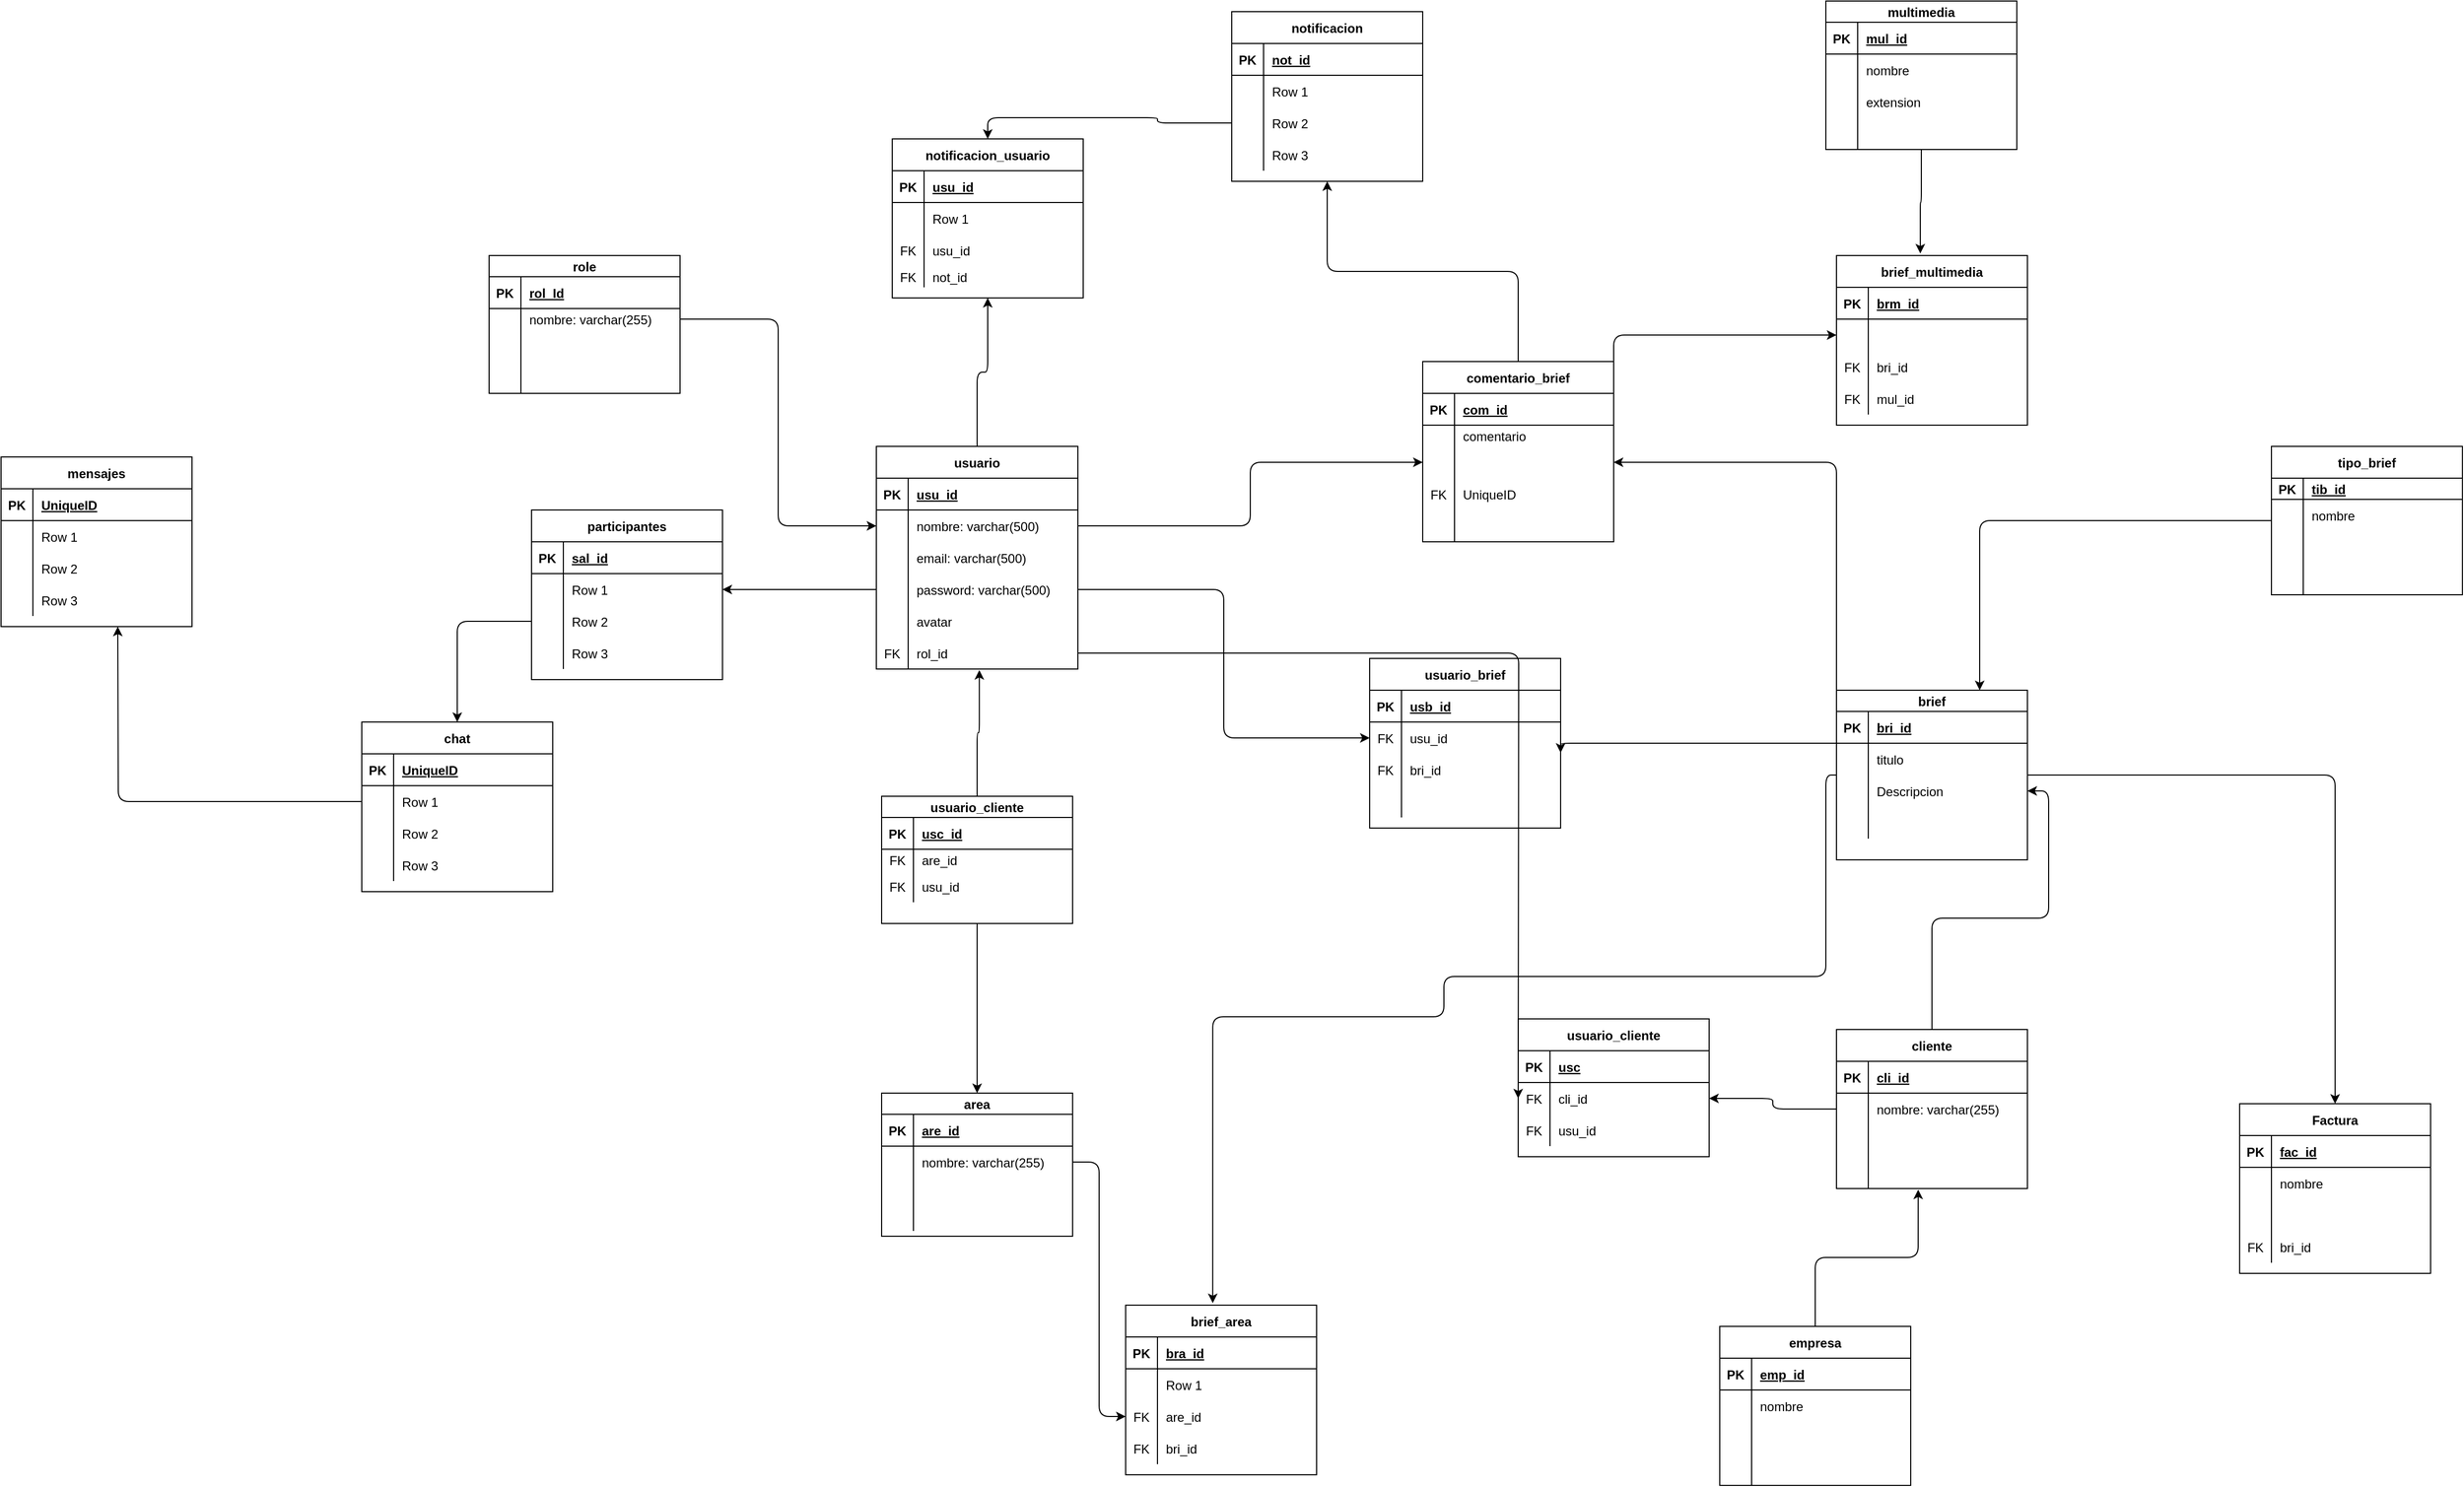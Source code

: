 <mxfile version="14.9.1" type="github"><diagram id="nL7g1PBdxny8JJ9BxD77" name="Page-1"><mxGraphModel dx="3197" dy="2392" grid="1" gridSize="10" guides="1" tooltips="1" connect="1" arrows="1" fold="1" page="1" pageScale="1" pageWidth="827" pageHeight="1169" math="0" shadow="0"><root><mxCell id="0"/><mxCell id="1" parent="0"/><mxCell id="hSuV8_HLwK0Mi9I-SFx6-502" style="edgeStyle=orthogonalEdgeStyle;curved=0;rounded=1;sketch=0;orthogonalLoop=1;jettySize=auto;html=1;exitX=0.5;exitY=0;exitDx=0;exitDy=0;entryX=0.5;entryY=1;entryDx=0;entryDy=0;" edge="1" parent="1" source="neKcxoRv8j9KEMZNvU1a-15" target="hSuV8_HLwK0Mi9I-SFx6-489"><mxGeometry relative="1" as="geometry"/></mxCell><mxCell id="neKcxoRv8j9KEMZNvU1a-15" value="usuario" style="shape=table;startSize=30;container=1;collapsible=1;childLayout=tableLayout;fixedRows=1;rowLines=0;fontStyle=1;align=center;resizeLast=1;" parent="1" vertex="1"><mxGeometry x="125" y="-10" width="190" height="210" as="geometry"><mxRectangle x="320" y="310" width="80" height="30" as="alternateBounds"/></mxGeometry></mxCell><mxCell id="neKcxoRv8j9KEMZNvU1a-16" value="" style="shape=partialRectangle;collapsible=0;dropTarget=0;pointerEvents=0;fillColor=none;top=0;left=0;bottom=1;right=0;points=[[0,0.5],[1,0.5]];portConstraint=eastwest;" parent="neKcxoRv8j9KEMZNvU1a-15" vertex="1"><mxGeometry y="30" width="190" height="30" as="geometry"/></mxCell><mxCell id="neKcxoRv8j9KEMZNvU1a-17" value="PK" style="shape=partialRectangle;connectable=0;fillColor=none;top=0;left=0;bottom=0;right=0;fontStyle=1;overflow=hidden;" parent="neKcxoRv8j9KEMZNvU1a-16" vertex="1"><mxGeometry width="30" height="30" as="geometry"/></mxCell><mxCell id="neKcxoRv8j9KEMZNvU1a-18" value="usu_id" style="shape=partialRectangle;connectable=0;fillColor=none;top=0;left=0;bottom=0;right=0;align=left;spacingLeft=6;fontStyle=5;overflow=hidden;" parent="neKcxoRv8j9KEMZNvU1a-16" vertex="1"><mxGeometry x="30" width="160" height="30" as="geometry"/></mxCell><mxCell id="neKcxoRv8j9KEMZNvU1a-19" value="" style="shape=partialRectangle;collapsible=0;dropTarget=0;pointerEvents=0;fillColor=none;top=0;left=0;bottom=0;right=0;points=[[0,0.5],[1,0.5]];portConstraint=eastwest;" parent="neKcxoRv8j9KEMZNvU1a-15" vertex="1"><mxGeometry y="60" width="190" height="30" as="geometry"/></mxCell><mxCell id="neKcxoRv8j9KEMZNvU1a-20" value="" style="shape=partialRectangle;connectable=0;fillColor=none;top=0;left=0;bottom=0;right=0;editable=1;overflow=hidden;" parent="neKcxoRv8j9KEMZNvU1a-19" vertex="1"><mxGeometry width="30" height="30" as="geometry"/></mxCell><mxCell id="neKcxoRv8j9KEMZNvU1a-21" value="nombre: varchar(500)" style="shape=partialRectangle;connectable=0;fillColor=none;top=0;left=0;bottom=0;right=0;align=left;spacingLeft=6;overflow=hidden;" parent="neKcxoRv8j9KEMZNvU1a-19" vertex="1"><mxGeometry x="30" width="160" height="30" as="geometry"/></mxCell><mxCell id="neKcxoRv8j9KEMZNvU1a-22" value="" style="shape=partialRectangle;collapsible=0;dropTarget=0;pointerEvents=0;fillColor=none;top=0;left=0;bottom=0;right=0;points=[[0,0.5],[1,0.5]];portConstraint=eastwest;" parent="neKcxoRv8j9KEMZNvU1a-15" vertex="1"><mxGeometry y="90" width="190" height="30" as="geometry"/></mxCell><mxCell id="neKcxoRv8j9KEMZNvU1a-23" value="" style="shape=partialRectangle;connectable=0;fillColor=none;top=0;left=0;bottom=0;right=0;editable=1;overflow=hidden;" parent="neKcxoRv8j9KEMZNvU1a-22" vertex="1"><mxGeometry width="30" height="30" as="geometry"/></mxCell><mxCell id="neKcxoRv8j9KEMZNvU1a-24" value="email: varchar(500)" style="shape=partialRectangle;connectable=0;fillColor=none;top=0;left=0;bottom=0;right=0;align=left;spacingLeft=6;overflow=hidden;" parent="neKcxoRv8j9KEMZNvU1a-22" vertex="1"><mxGeometry x="30" width="160" height="30" as="geometry"/></mxCell><mxCell id="neKcxoRv8j9KEMZNvU1a-25" value="" style="shape=partialRectangle;collapsible=0;dropTarget=0;pointerEvents=0;fillColor=none;top=0;left=0;bottom=0;right=0;points=[[0,0.5],[1,0.5]];portConstraint=eastwest;" parent="neKcxoRv8j9KEMZNvU1a-15" vertex="1"><mxGeometry y="120" width="190" height="30" as="geometry"/></mxCell><mxCell id="neKcxoRv8j9KEMZNvU1a-26" value="" style="shape=partialRectangle;connectable=0;fillColor=none;top=0;left=0;bottom=0;right=0;editable=1;overflow=hidden;" parent="neKcxoRv8j9KEMZNvU1a-25" vertex="1"><mxGeometry width="30" height="30" as="geometry"/></mxCell><mxCell id="neKcxoRv8j9KEMZNvU1a-27" value="password: varchar(500)" style="shape=partialRectangle;connectable=0;fillColor=none;top=0;left=0;bottom=0;right=0;align=left;spacingLeft=6;overflow=hidden;" parent="neKcxoRv8j9KEMZNvU1a-25" vertex="1"><mxGeometry x="30" width="160" height="30" as="geometry"/></mxCell><mxCell id="hSuV8_HLwK0Mi9I-SFx6-35" value="" style="shape=partialRectangle;collapsible=0;dropTarget=0;pointerEvents=0;fillColor=none;top=0;left=0;bottom=0;right=0;points=[[0,0.5],[1,0.5]];portConstraint=eastwest;" vertex="1" parent="neKcxoRv8j9KEMZNvU1a-15"><mxGeometry y="150" width="190" height="30" as="geometry"/></mxCell><mxCell id="hSuV8_HLwK0Mi9I-SFx6-36" value="" style="shape=partialRectangle;connectable=0;fillColor=none;top=0;left=0;bottom=0;right=0;editable=1;overflow=hidden;" vertex="1" parent="hSuV8_HLwK0Mi9I-SFx6-35"><mxGeometry width="30" height="30" as="geometry"/></mxCell><mxCell id="hSuV8_HLwK0Mi9I-SFx6-37" value="avatar" style="shape=partialRectangle;connectable=0;fillColor=none;top=0;left=0;bottom=0;right=0;align=left;spacingLeft=6;overflow=hidden;" vertex="1" parent="hSuV8_HLwK0Mi9I-SFx6-35"><mxGeometry x="30" width="160" height="30" as="geometry"/></mxCell><mxCell id="hSuV8_HLwK0Mi9I-SFx6-356" value="" style="shape=partialRectangle;collapsible=0;dropTarget=0;pointerEvents=0;fillColor=none;top=0;left=0;bottom=0;right=0;points=[[0,0.5],[1,0.5]];portConstraint=eastwest;rounded=0;sketch=0;" vertex="1" parent="neKcxoRv8j9KEMZNvU1a-15"><mxGeometry y="180" width="190" height="30" as="geometry"/></mxCell><mxCell id="hSuV8_HLwK0Mi9I-SFx6-357" value="FK" style="shape=partialRectangle;connectable=0;fillColor=none;top=0;left=0;bottom=0;right=0;fontStyle=0;overflow=hidden;" vertex="1" parent="hSuV8_HLwK0Mi9I-SFx6-356"><mxGeometry width="30" height="30" as="geometry"/></mxCell><mxCell id="hSuV8_HLwK0Mi9I-SFx6-358" value="rol_id" style="shape=partialRectangle;connectable=0;fillColor=none;top=0;left=0;bottom=0;right=0;align=left;spacingLeft=6;fontStyle=0;overflow=hidden;" vertex="1" parent="hSuV8_HLwK0Mi9I-SFx6-356"><mxGeometry x="30" width="160" height="30" as="geometry"/></mxCell><mxCell id="hSuV8_HLwK0Mi9I-SFx6-39" value="role" style="shape=table;startSize=20;container=1;collapsible=1;childLayout=tableLayout;fixedRows=1;rowLines=0;fontStyle=1;align=center;resizeLast=1;" vertex="1" parent="1"><mxGeometry x="-240" y="-190" width="180" height="130" as="geometry"/></mxCell><mxCell id="hSuV8_HLwK0Mi9I-SFx6-40" value="" style="shape=partialRectangle;collapsible=0;dropTarget=0;pointerEvents=0;fillColor=none;top=0;left=0;bottom=1;right=0;points=[[0,0.5],[1,0.5]];portConstraint=eastwest;" vertex="1" parent="hSuV8_HLwK0Mi9I-SFx6-39"><mxGeometry y="20" width="180" height="30" as="geometry"/></mxCell><mxCell id="hSuV8_HLwK0Mi9I-SFx6-41" value="PK" style="shape=partialRectangle;connectable=0;fillColor=none;top=0;left=0;bottom=0;right=0;fontStyle=1;overflow=hidden;" vertex="1" parent="hSuV8_HLwK0Mi9I-SFx6-40"><mxGeometry width="30" height="30" as="geometry"/></mxCell><mxCell id="hSuV8_HLwK0Mi9I-SFx6-42" value="rol_Id" style="shape=partialRectangle;connectable=0;fillColor=none;top=0;left=0;bottom=0;right=0;align=left;spacingLeft=6;fontStyle=5;overflow=hidden;" vertex="1" parent="hSuV8_HLwK0Mi9I-SFx6-40"><mxGeometry x="30" width="150" height="30" as="geometry"/></mxCell><mxCell id="hSuV8_HLwK0Mi9I-SFx6-43" value="" style="shape=partialRectangle;collapsible=0;dropTarget=0;pointerEvents=0;fillColor=none;top=0;left=0;bottom=0;right=0;points=[[0,0.5],[1,0.5]];portConstraint=eastwest;" vertex="1" parent="hSuV8_HLwK0Mi9I-SFx6-39"><mxGeometry y="50" width="180" height="20" as="geometry"/></mxCell><mxCell id="hSuV8_HLwK0Mi9I-SFx6-44" value="" style="shape=partialRectangle;connectable=0;fillColor=none;top=0;left=0;bottom=0;right=0;editable=1;overflow=hidden;" vertex="1" parent="hSuV8_HLwK0Mi9I-SFx6-43"><mxGeometry width="30" height="20" as="geometry"/></mxCell><mxCell id="hSuV8_HLwK0Mi9I-SFx6-45" value="nombre: varchar(255)" style="shape=partialRectangle;connectable=0;fillColor=none;top=0;left=0;bottom=0;right=0;align=left;spacingLeft=6;overflow=hidden;" vertex="1" parent="hSuV8_HLwK0Mi9I-SFx6-43"><mxGeometry x="30" width="150" height="20" as="geometry"/></mxCell><mxCell id="hSuV8_HLwK0Mi9I-SFx6-46" value="" style="shape=partialRectangle;collapsible=0;dropTarget=0;pointerEvents=0;fillColor=none;top=0;left=0;bottom=0;right=0;points=[[0,0.5],[1,0.5]];portConstraint=eastwest;" vertex="1" parent="hSuV8_HLwK0Mi9I-SFx6-39"><mxGeometry y="70" width="180" height="30" as="geometry"/></mxCell><mxCell id="hSuV8_HLwK0Mi9I-SFx6-47" value="" style="shape=partialRectangle;connectable=0;fillColor=none;top=0;left=0;bottom=0;right=0;editable=1;overflow=hidden;" vertex="1" parent="hSuV8_HLwK0Mi9I-SFx6-46"><mxGeometry width="30" height="30" as="geometry"/></mxCell><mxCell id="hSuV8_HLwK0Mi9I-SFx6-48" value="" style="shape=partialRectangle;connectable=0;fillColor=none;top=0;left=0;bottom=0;right=0;align=left;spacingLeft=6;overflow=hidden;" vertex="1" parent="hSuV8_HLwK0Mi9I-SFx6-46"><mxGeometry x="30" width="150" height="30" as="geometry"/></mxCell><mxCell id="hSuV8_HLwK0Mi9I-SFx6-49" value="" style="shape=partialRectangle;collapsible=0;dropTarget=0;pointerEvents=0;fillColor=none;top=0;left=0;bottom=0;right=0;points=[[0,0.5],[1,0.5]];portConstraint=eastwest;" vertex="1" parent="hSuV8_HLwK0Mi9I-SFx6-39"><mxGeometry y="100" width="180" height="30" as="geometry"/></mxCell><mxCell id="hSuV8_HLwK0Mi9I-SFx6-50" value="" style="shape=partialRectangle;connectable=0;fillColor=none;top=0;left=0;bottom=0;right=0;editable=1;overflow=hidden;" vertex="1" parent="hSuV8_HLwK0Mi9I-SFx6-49"><mxGeometry width="30" height="30" as="geometry"/></mxCell><mxCell id="hSuV8_HLwK0Mi9I-SFx6-51" value="" style="shape=partialRectangle;connectable=0;fillColor=none;top=0;left=0;bottom=0;right=0;align=left;spacingLeft=6;overflow=hidden;" vertex="1" parent="hSuV8_HLwK0Mi9I-SFx6-49"><mxGeometry x="30" width="150" height="30" as="geometry"/></mxCell><mxCell id="hSuV8_HLwK0Mi9I-SFx6-80" value="area" style="shape=table;startSize=20;container=1;collapsible=1;childLayout=tableLayout;fixedRows=1;rowLines=0;fontStyle=1;align=center;resizeLast=1;" vertex="1" parent="1"><mxGeometry x="130" y="600" width="180" height="135" as="geometry"/></mxCell><mxCell id="hSuV8_HLwK0Mi9I-SFx6-81" value="" style="shape=partialRectangle;collapsible=0;dropTarget=0;pointerEvents=0;fillColor=none;top=0;left=0;bottom=1;right=0;points=[[0,0.5],[1,0.5]];portConstraint=eastwest;" vertex="1" parent="hSuV8_HLwK0Mi9I-SFx6-80"><mxGeometry y="20" width="180" height="30" as="geometry"/></mxCell><mxCell id="hSuV8_HLwK0Mi9I-SFx6-82" value="PK" style="shape=partialRectangle;connectable=0;fillColor=none;top=0;left=0;bottom=0;right=0;fontStyle=1;overflow=hidden;" vertex="1" parent="hSuV8_HLwK0Mi9I-SFx6-81"><mxGeometry width="30" height="30" as="geometry"/></mxCell><mxCell id="hSuV8_HLwK0Mi9I-SFx6-83" value="are_id" style="shape=partialRectangle;connectable=0;fillColor=none;top=0;left=0;bottom=0;right=0;align=left;spacingLeft=6;fontStyle=5;overflow=hidden;" vertex="1" parent="hSuV8_HLwK0Mi9I-SFx6-81"><mxGeometry x="30" width="150" height="30" as="geometry"/></mxCell><mxCell id="hSuV8_HLwK0Mi9I-SFx6-84" value="" style="shape=partialRectangle;collapsible=0;dropTarget=0;pointerEvents=0;fillColor=none;top=0;left=0;bottom=0;right=0;points=[[0,0.5],[1,0.5]];portConstraint=eastwest;" vertex="1" parent="hSuV8_HLwK0Mi9I-SFx6-80"><mxGeometry y="50" width="180" height="30" as="geometry"/></mxCell><mxCell id="hSuV8_HLwK0Mi9I-SFx6-85" value="" style="shape=partialRectangle;connectable=0;fillColor=none;top=0;left=0;bottom=0;right=0;editable=1;overflow=hidden;" vertex="1" parent="hSuV8_HLwK0Mi9I-SFx6-84"><mxGeometry width="30" height="30" as="geometry"/></mxCell><mxCell id="hSuV8_HLwK0Mi9I-SFx6-86" value="nombre: varchar(255)" style="shape=partialRectangle;connectable=0;fillColor=none;top=0;left=0;bottom=0;right=0;align=left;spacingLeft=6;overflow=hidden;" vertex="1" parent="hSuV8_HLwK0Mi9I-SFx6-84"><mxGeometry x="30" width="150" height="30" as="geometry"/></mxCell><mxCell id="hSuV8_HLwK0Mi9I-SFx6-87" value="" style="shape=partialRectangle;collapsible=0;dropTarget=0;pointerEvents=0;fillColor=none;top=0;left=0;bottom=0;right=0;points=[[0,0.5],[1,0.5]];portConstraint=eastwest;" vertex="1" parent="hSuV8_HLwK0Mi9I-SFx6-80"><mxGeometry y="80" width="180" height="30" as="geometry"/></mxCell><mxCell id="hSuV8_HLwK0Mi9I-SFx6-88" value="" style="shape=partialRectangle;connectable=0;fillColor=none;top=0;left=0;bottom=0;right=0;editable=1;overflow=hidden;" vertex="1" parent="hSuV8_HLwK0Mi9I-SFx6-87"><mxGeometry width="30" height="30" as="geometry"/></mxCell><mxCell id="hSuV8_HLwK0Mi9I-SFx6-89" value="" style="shape=partialRectangle;connectable=0;fillColor=none;top=0;left=0;bottom=0;right=0;align=left;spacingLeft=6;overflow=hidden;" vertex="1" parent="hSuV8_HLwK0Mi9I-SFx6-87"><mxGeometry x="30" width="150" height="30" as="geometry"/></mxCell><mxCell id="hSuV8_HLwK0Mi9I-SFx6-90" value="" style="shape=partialRectangle;collapsible=0;dropTarget=0;pointerEvents=0;fillColor=none;top=0;left=0;bottom=0;right=0;points=[[0,0.5],[1,0.5]];portConstraint=eastwest;" vertex="1" parent="hSuV8_HLwK0Mi9I-SFx6-80"><mxGeometry y="110" width="180" height="20" as="geometry"/></mxCell><mxCell id="hSuV8_HLwK0Mi9I-SFx6-91" value="" style="shape=partialRectangle;connectable=0;fillColor=none;top=0;left=0;bottom=0;right=0;editable=1;overflow=hidden;" vertex="1" parent="hSuV8_HLwK0Mi9I-SFx6-90"><mxGeometry width="30" height="20" as="geometry"/></mxCell><mxCell id="hSuV8_HLwK0Mi9I-SFx6-92" value="" style="shape=partialRectangle;connectable=0;fillColor=none;top=0;left=0;bottom=0;right=0;align=left;spacingLeft=6;overflow=hidden;" vertex="1" parent="hSuV8_HLwK0Mi9I-SFx6-90"><mxGeometry x="30" width="150" height="20" as="geometry"/></mxCell><mxCell id="hSuV8_HLwK0Mi9I-SFx6-339" style="edgeStyle=orthogonalEdgeStyle;curved=0;rounded=1;sketch=0;orthogonalLoop=1;jettySize=auto;html=1;entryX=1;entryY=0.967;entryDx=0;entryDy=0;entryPerimeter=0;" edge="1" parent="1" source="hSuV8_HLwK0Mi9I-SFx6-93" target="hSuV8_HLwK0Mi9I-SFx6-328"><mxGeometry relative="1" as="geometry"><Array as="points"><mxPoint x="770" y="270"/></Array></mxGeometry></mxCell><mxCell id="hSuV8_HLwK0Mi9I-SFx6-405" style="edgeStyle=orthogonalEdgeStyle;curved=0;rounded=1;sketch=0;orthogonalLoop=1;jettySize=auto;html=1;entryX=0.456;entryY=-0.012;entryDx=0;entryDy=0;entryPerimeter=0;" edge="1" parent="1" source="hSuV8_HLwK0Mi9I-SFx6-93" target="hSuV8_HLwK0Mi9I-SFx6-391"><mxGeometry relative="1" as="geometry"><Array as="points"><mxPoint x="1020" y="300"/><mxPoint x="1020" y="490"/><mxPoint x="660" y="490"/><mxPoint x="660" y="528"/></Array></mxGeometry></mxCell><mxCell id="hSuV8_HLwK0Mi9I-SFx6-419" style="edgeStyle=orthogonalEdgeStyle;curved=0;rounded=1;sketch=0;orthogonalLoop=1;jettySize=auto;html=1;entryX=0.5;entryY=0;entryDx=0;entryDy=0;" edge="1" parent="1" source="hSuV8_HLwK0Mi9I-SFx6-93" target="hSuV8_HLwK0Mi9I-SFx6-406"><mxGeometry relative="1" as="geometry"/></mxCell><mxCell id="hSuV8_HLwK0Mi9I-SFx6-524" style="edgeStyle=orthogonalEdgeStyle;curved=0;rounded=1;sketch=0;orthogonalLoop=1;jettySize=auto;html=1;exitX=0;exitY=0;exitDx=0;exitDy=0;entryX=1;entryY=0.5;entryDx=0;entryDy=0;" edge="1" parent="1" source="hSuV8_HLwK0Mi9I-SFx6-93" target="hSuV8_HLwK0Mi9I-SFx6-367"><mxGeometry relative="1" as="geometry"/></mxCell><mxCell id="hSuV8_HLwK0Mi9I-SFx6-93" value="brief" style="shape=table;startSize=20;container=1;collapsible=1;childLayout=tableLayout;fixedRows=1;rowLines=0;fontStyle=1;align=center;resizeLast=1;" vertex="1" parent="1"><mxGeometry x="1030" y="220" width="180" height="160" as="geometry"/></mxCell><mxCell id="hSuV8_HLwK0Mi9I-SFx6-94" value="" style="shape=partialRectangle;collapsible=0;dropTarget=0;pointerEvents=0;fillColor=none;top=0;left=0;bottom=1;right=0;points=[[0,0.5],[1,0.5]];portConstraint=eastwest;" vertex="1" parent="hSuV8_HLwK0Mi9I-SFx6-93"><mxGeometry y="20" width="180" height="30" as="geometry"/></mxCell><mxCell id="hSuV8_HLwK0Mi9I-SFx6-95" value="PK" style="shape=partialRectangle;connectable=0;fillColor=none;top=0;left=0;bottom=0;right=0;fontStyle=1;overflow=hidden;" vertex="1" parent="hSuV8_HLwK0Mi9I-SFx6-94"><mxGeometry width="30" height="30" as="geometry"/></mxCell><mxCell id="hSuV8_HLwK0Mi9I-SFx6-96" value="bri_id" style="shape=partialRectangle;connectable=0;fillColor=none;top=0;left=0;bottom=0;right=0;align=left;spacingLeft=6;fontStyle=5;overflow=hidden;" vertex="1" parent="hSuV8_HLwK0Mi9I-SFx6-94"><mxGeometry x="30" width="150" height="30" as="geometry"/></mxCell><mxCell id="hSuV8_HLwK0Mi9I-SFx6-97" value="" style="shape=partialRectangle;collapsible=0;dropTarget=0;pointerEvents=0;fillColor=none;top=0;left=0;bottom=0;right=0;points=[[0,0.5],[1,0.5]];portConstraint=eastwest;" vertex="1" parent="hSuV8_HLwK0Mi9I-SFx6-93"><mxGeometry y="50" width="180" height="30" as="geometry"/></mxCell><mxCell id="hSuV8_HLwK0Mi9I-SFx6-98" value="" style="shape=partialRectangle;connectable=0;fillColor=none;top=0;left=0;bottom=0;right=0;editable=1;overflow=hidden;" vertex="1" parent="hSuV8_HLwK0Mi9I-SFx6-97"><mxGeometry width="30" height="30" as="geometry"/></mxCell><mxCell id="hSuV8_HLwK0Mi9I-SFx6-99" value="titulo" style="shape=partialRectangle;connectable=0;fillColor=none;top=0;left=0;bottom=0;right=0;align=left;spacingLeft=6;overflow=hidden;" vertex="1" parent="hSuV8_HLwK0Mi9I-SFx6-97"><mxGeometry x="30" width="150" height="30" as="geometry"/></mxCell><mxCell id="hSuV8_HLwK0Mi9I-SFx6-100" value="" style="shape=partialRectangle;collapsible=0;dropTarget=0;pointerEvents=0;fillColor=none;top=0;left=0;bottom=0;right=0;points=[[0,0.5],[1,0.5]];portConstraint=eastwest;" vertex="1" parent="hSuV8_HLwK0Mi9I-SFx6-93"><mxGeometry y="80" width="180" height="30" as="geometry"/></mxCell><mxCell id="hSuV8_HLwK0Mi9I-SFx6-101" value="" style="shape=partialRectangle;connectable=0;fillColor=none;top=0;left=0;bottom=0;right=0;editable=1;overflow=hidden;" vertex="1" parent="hSuV8_HLwK0Mi9I-SFx6-100"><mxGeometry width="30" height="30" as="geometry"/></mxCell><mxCell id="hSuV8_HLwK0Mi9I-SFx6-102" value="Descripcion" style="shape=partialRectangle;connectable=0;fillColor=none;top=0;left=0;bottom=0;right=0;align=left;spacingLeft=6;overflow=hidden;" vertex="1" parent="hSuV8_HLwK0Mi9I-SFx6-100"><mxGeometry x="30" width="150" height="30" as="geometry"/></mxCell><mxCell id="hSuV8_HLwK0Mi9I-SFx6-103" value="" style="shape=partialRectangle;collapsible=0;dropTarget=0;pointerEvents=0;fillColor=none;top=0;left=0;bottom=0;right=0;points=[[0,0.5],[1,0.5]];portConstraint=eastwest;" vertex="1" parent="hSuV8_HLwK0Mi9I-SFx6-93"><mxGeometry y="110" width="180" height="30" as="geometry"/></mxCell><mxCell id="hSuV8_HLwK0Mi9I-SFx6-104" value="" style="shape=partialRectangle;connectable=0;fillColor=none;top=0;left=0;bottom=0;right=0;editable=1;overflow=hidden;" vertex="1" parent="hSuV8_HLwK0Mi9I-SFx6-103"><mxGeometry width="30" height="30" as="geometry"/></mxCell><mxCell id="hSuV8_HLwK0Mi9I-SFx6-105" value="" style="shape=partialRectangle;connectable=0;fillColor=none;top=0;left=0;bottom=0;right=0;align=left;spacingLeft=6;overflow=hidden;" vertex="1" parent="hSuV8_HLwK0Mi9I-SFx6-103"><mxGeometry x="30" width="150" height="30" as="geometry"/></mxCell><mxCell id="hSuV8_HLwK0Mi9I-SFx6-323" style="edgeStyle=orthogonalEdgeStyle;curved=0;rounded=1;sketch=0;orthogonalLoop=1;jettySize=auto;html=1;entryX=0.75;entryY=0;entryDx=0;entryDy=0;" edge="1" parent="1" source="hSuV8_HLwK0Mi9I-SFx6-165" target="hSuV8_HLwK0Mi9I-SFx6-93"><mxGeometry relative="1" as="geometry"/></mxCell><mxCell id="hSuV8_HLwK0Mi9I-SFx6-165" value="tipo_brief" style="shape=table;startSize=30;container=1;collapsible=1;childLayout=tableLayout;fixedRows=1;rowLines=0;fontStyle=1;align=center;resizeLast=1;" vertex="1" parent="1"><mxGeometry x="1440" y="-10" width="180" height="140" as="geometry"/></mxCell><mxCell id="hSuV8_HLwK0Mi9I-SFx6-166" value="" style="shape=partialRectangle;collapsible=0;dropTarget=0;pointerEvents=0;fillColor=none;top=0;left=0;bottom=1;right=0;points=[[0,0.5],[1,0.5]];portConstraint=eastwest;" vertex="1" parent="hSuV8_HLwK0Mi9I-SFx6-165"><mxGeometry y="30" width="180" height="20" as="geometry"/></mxCell><mxCell id="hSuV8_HLwK0Mi9I-SFx6-167" value="PK" style="shape=partialRectangle;connectable=0;fillColor=none;top=0;left=0;bottom=0;right=0;fontStyle=1;overflow=hidden;" vertex="1" parent="hSuV8_HLwK0Mi9I-SFx6-166"><mxGeometry width="30" height="20" as="geometry"/></mxCell><mxCell id="hSuV8_HLwK0Mi9I-SFx6-168" value="tib_id" style="shape=partialRectangle;connectable=0;fillColor=none;top=0;left=0;bottom=0;right=0;align=left;spacingLeft=6;fontStyle=5;overflow=hidden;" vertex="1" parent="hSuV8_HLwK0Mi9I-SFx6-166"><mxGeometry x="30" width="150" height="20" as="geometry"/></mxCell><mxCell id="hSuV8_HLwK0Mi9I-SFx6-169" value="" style="shape=partialRectangle;collapsible=0;dropTarget=0;pointerEvents=0;fillColor=none;top=0;left=0;bottom=0;right=0;points=[[0,0.5],[1,0.5]];portConstraint=eastwest;" vertex="1" parent="hSuV8_HLwK0Mi9I-SFx6-165"><mxGeometry y="50" width="180" height="30" as="geometry"/></mxCell><mxCell id="hSuV8_HLwK0Mi9I-SFx6-170" value="" style="shape=partialRectangle;connectable=0;fillColor=none;top=0;left=0;bottom=0;right=0;editable=1;overflow=hidden;" vertex="1" parent="hSuV8_HLwK0Mi9I-SFx6-169"><mxGeometry width="30" height="30" as="geometry"/></mxCell><mxCell id="hSuV8_HLwK0Mi9I-SFx6-171" value="nombre" style="shape=partialRectangle;connectable=0;fillColor=none;top=0;left=0;bottom=0;right=0;align=left;spacingLeft=6;overflow=hidden;" vertex="1" parent="hSuV8_HLwK0Mi9I-SFx6-169"><mxGeometry x="30" width="150" height="30" as="geometry"/></mxCell><mxCell id="hSuV8_HLwK0Mi9I-SFx6-172" value="" style="shape=partialRectangle;collapsible=0;dropTarget=0;pointerEvents=0;fillColor=none;top=0;left=0;bottom=0;right=0;points=[[0,0.5],[1,0.5]];portConstraint=eastwest;" vertex="1" parent="hSuV8_HLwK0Mi9I-SFx6-165"><mxGeometry y="80" width="180" height="30" as="geometry"/></mxCell><mxCell id="hSuV8_HLwK0Mi9I-SFx6-173" value="" style="shape=partialRectangle;connectable=0;fillColor=none;top=0;left=0;bottom=0;right=0;editable=1;overflow=hidden;" vertex="1" parent="hSuV8_HLwK0Mi9I-SFx6-172"><mxGeometry width="30" height="30" as="geometry"/></mxCell><mxCell id="hSuV8_HLwK0Mi9I-SFx6-174" value="" style="shape=partialRectangle;connectable=0;fillColor=none;top=0;left=0;bottom=0;right=0;align=left;spacingLeft=6;overflow=hidden;" vertex="1" parent="hSuV8_HLwK0Mi9I-SFx6-172"><mxGeometry x="30" width="150" height="30" as="geometry"/></mxCell><mxCell id="hSuV8_HLwK0Mi9I-SFx6-175" value="" style="shape=partialRectangle;collapsible=0;dropTarget=0;pointerEvents=0;fillColor=none;top=0;left=0;bottom=0;right=0;points=[[0,0.5],[1,0.5]];portConstraint=eastwest;" vertex="1" parent="hSuV8_HLwK0Mi9I-SFx6-165"><mxGeometry y="110" width="180" height="30" as="geometry"/></mxCell><mxCell id="hSuV8_HLwK0Mi9I-SFx6-176" value="" style="shape=partialRectangle;connectable=0;fillColor=none;top=0;left=0;bottom=0;right=0;editable=1;overflow=hidden;" vertex="1" parent="hSuV8_HLwK0Mi9I-SFx6-175"><mxGeometry width="30" height="30" as="geometry"/></mxCell><mxCell id="hSuV8_HLwK0Mi9I-SFx6-177" value="" style="shape=partialRectangle;connectable=0;fillColor=none;top=0;left=0;bottom=0;right=0;align=left;spacingLeft=6;overflow=hidden;" vertex="1" parent="hSuV8_HLwK0Mi9I-SFx6-175"><mxGeometry x="30" width="150" height="30" as="geometry"/></mxCell><mxCell id="hSuV8_HLwK0Mi9I-SFx6-355" style="edgeStyle=orthogonalEdgeStyle;curved=0;rounded=1;sketch=0;orthogonalLoop=1;jettySize=auto;html=1;entryX=1;entryY=0.5;entryDx=0;entryDy=0;" edge="1" parent="1" source="hSuV8_HLwK0Mi9I-SFx6-260" target="hSuV8_HLwK0Mi9I-SFx6-100"><mxGeometry relative="1" as="geometry"/></mxCell><mxCell id="hSuV8_HLwK0Mi9I-SFx6-260" value="cliente" style="shape=table;startSize=30;container=1;collapsible=1;childLayout=tableLayout;fixedRows=1;rowLines=0;fontStyle=1;align=center;resizeLast=1;rounded=0;sketch=0;" vertex="1" parent="1"><mxGeometry x="1030" y="540" width="180" height="150" as="geometry"/></mxCell><mxCell id="hSuV8_HLwK0Mi9I-SFx6-261" value="" style="shape=partialRectangle;collapsible=0;dropTarget=0;pointerEvents=0;fillColor=none;top=0;left=0;bottom=1;right=0;points=[[0,0.5],[1,0.5]];portConstraint=eastwest;" vertex="1" parent="hSuV8_HLwK0Mi9I-SFx6-260"><mxGeometry y="30" width="180" height="30" as="geometry"/></mxCell><mxCell id="hSuV8_HLwK0Mi9I-SFx6-262" value="PK" style="shape=partialRectangle;connectable=0;fillColor=none;top=0;left=0;bottom=0;right=0;fontStyle=1;overflow=hidden;" vertex="1" parent="hSuV8_HLwK0Mi9I-SFx6-261"><mxGeometry width="30" height="30" as="geometry"/></mxCell><mxCell id="hSuV8_HLwK0Mi9I-SFx6-263" value="cli_id" style="shape=partialRectangle;connectable=0;fillColor=none;top=0;left=0;bottom=0;right=0;align=left;spacingLeft=6;fontStyle=5;overflow=hidden;" vertex="1" parent="hSuV8_HLwK0Mi9I-SFx6-261"><mxGeometry x="30" width="150" height="30" as="geometry"/></mxCell><mxCell id="hSuV8_HLwK0Mi9I-SFx6-264" value="" style="shape=partialRectangle;collapsible=0;dropTarget=0;pointerEvents=0;fillColor=none;top=0;left=0;bottom=0;right=0;points=[[0,0.5],[1,0.5]];portConstraint=eastwest;" vertex="1" parent="hSuV8_HLwK0Mi9I-SFx6-260"><mxGeometry y="60" width="180" height="30" as="geometry"/></mxCell><mxCell id="hSuV8_HLwK0Mi9I-SFx6-265" value="" style="shape=partialRectangle;connectable=0;fillColor=none;top=0;left=0;bottom=0;right=0;editable=1;overflow=hidden;" vertex="1" parent="hSuV8_HLwK0Mi9I-SFx6-264"><mxGeometry width="30" height="30" as="geometry"/></mxCell><mxCell id="hSuV8_HLwK0Mi9I-SFx6-266" value="nombre: varchar(255)" style="shape=partialRectangle;connectable=0;fillColor=none;top=0;left=0;bottom=0;right=0;align=left;spacingLeft=6;overflow=hidden;" vertex="1" parent="hSuV8_HLwK0Mi9I-SFx6-264"><mxGeometry x="30" width="150" height="30" as="geometry"/></mxCell><mxCell id="hSuV8_HLwK0Mi9I-SFx6-267" value="" style="shape=partialRectangle;collapsible=0;dropTarget=0;pointerEvents=0;fillColor=none;top=0;left=0;bottom=0;right=0;points=[[0,0.5],[1,0.5]];portConstraint=eastwest;" vertex="1" parent="hSuV8_HLwK0Mi9I-SFx6-260"><mxGeometry y="90" width="180" height="30" as="geometry"/></mxCell><mxCell id="hSuV8_HLwK0Mi9I-SFx6-268" value="" style="shape=partialRectangle;connectable=0;fillColor=none;top=0;left=0;bottom=0;right=0;editable=1;overflow=hidden;" vertex="1" parent="hSuV8_HLwK0Mi9I-SFx6-267"><mxGeometry width="30" height="30" as="geometry"/></mxCell><mxCell id="hSuV8_HLwK0Mi9I-SFx6-269" value="" style="shape=partialRectangle;connectable=0;fillColor=none;top=0;left=0;bottom=0;right=0;align=left;spacingLeft=6;overflow=hidden;" vertex="1" parent="hSuV8_HLwK0Mi9I-SFx6-267"><mxGeometry x="30" width="150" height="30" as="geometry"/></mxCell><mxCell id="hSuV8_HLwK0Mi9I-SFx6-270" value="" style="shape=partialRectangle;collapsible=0;dropTarget=0;pointerEvents=0;fillColor=none;top=0;left=0;bottom=0;right=0;points=[[0,0.5],[1,0.5]];portConstraint=eastwest;" vertex="1" parent="hSuV8_HLwK0Mi9I-SFx6-260"><mxGeometry y="120" width="180" height="30" as="geometry"/></mxCell><mxCell id="hSuV8_HLwK0Mi9I-SFx6-271" value="" style="shape=partialRectangle;connectable=0;fillColor=none;top=0;left=0;bottom=0;right=0;editable=1;overflow=hidden;" vertex="1" parent="hSuV8_HLwK0Mi9I-SFx6-270"><mxGeometry width="30" height="30" as="geometry"/></mxCell><mxCell id="hSuV8_HLwK0Mi9I-SFx6-272" value="" style="shape=partialRectangle;connectable=0;fillColor=none;top=0;left=0;bottom=0;right=0;align=left;spacingLeft=6;overflow=hidden;" vertex="1" parent="hSuV8_HLwK0Mi9I-SFx6-270"><mxGeometry x="30" width="150" height="30" as="geometry"/></mxCell><mxCell id="hSuV8_HLwK0Mi9I-SFx6-302" style="edgeStyle=orthogonalEdgeStyle;curved=0;rounded=1;sketch=0;orthogonalLoop=1;jettySize=auto;html=1;exitX=0.5;exitY=1;exitDx=0;exitDy=0;entryX=0.5;entryY=0;entryDx=0;entryDy=0;" edge="1" parent="1" source="hSuV8_HLwK0Mi9I-SFx6-273" target="hSuV8_HLwK0Mi9I-SFx6-80"><mxGeometry relative="1" as="geometry"/></mxCell><mxCell id="hSuV8_HLwK0Mi9I-SFx6-303" style="edgeStyle=orthogonalEdgeStyle;curved=0;rounded=1;sketch=0;orthogonalLoop=1;jettySize=auto;html=1;exitX=0.5;exitY=0;exitDx=0;exitDy=0;entryX=0.511;entryY=1.033;entryDx=0;entryDy=0;entryPerimeter=0;" edge="1" parent="1" source="hSuV8_HLwK0Mi9I-SFx6-273" target="hSuV8_HLwK0Mi9I-SFx6-356"><mxGeometry relative="1" as="geometry"><mxPoint x="305" y="240" as="targetPoint"/></mxGeometry></mxCell><mxCell id="hSuV8_HLwK0Mi9I-SFx6-273" value="usuario_cliente" style="shape=table;startSize=20;container=1;collapsible=1;childLayout=tableLayout;fixedRows=1;rowLines=0;fontStyle=1;align=center;resizeLast=1;rounded=0;sketch=0;" vertex="1" parent="1"><mxGeometry x="130" y="320" width="180" height="120" as="geometry"/></mxCell><mxCell id="hSuV8_HLwK0Mi9I-SFx6-274" value="" style="shape=partialRectangle;collapsible=0;dropTarget=0;pointerEvents=0;fillColor=none;top=0;left=0;bottom=1;right=0;points=[[0,0.5],[1,0.5]];portConstraint=eastwest;" vertex="1" parent="hSuV8_HLwK0Mi9I-SFx6-273"><mxGeometry y="20" width="180" height="30" as="geometry"/></mxCell><mxCell id="hSuV8_HLwK0Mi9I-SFx6-275" value="PK" style="shape=partialRectangle;connectable=0;fillColor=none;top=0;left=0;bottom=0;right=0;fontStyle=1;overflow=hidden;" vertex="1" parent="hSuV8_HLwK0Mi9I-SFx6-274"><mxGeometry width="30" height="30" as="geometry"/></mxCell><mxCell id="hSuV8_HLwK0Mi9I-SFx6-276" value="usc_id" style="shape=partialRectangle;connectable=0;fillColor=none;top=0;left=0;bottom=0;right=0;align=left;spacingLeft=6;fontStyle=5;overflow=hidden;" vertex="1" parent="hSuV8_HLwK0Mi9I-SFx6-274"><mxGeometry x="30" width="150" height="30" as="geometry"/></mxCell><mxCell id="hSuV8_HLwK0Mi9I-SFx6-299" value="" style="shape=partialRectangle;collapsible=0;dropTarget=0;pointerEvents=0;fillColor=none;top=0;left=0;bottom=0;right=0;points=[[0,0.5],[1,0.5]];portConstraint=eastwest;" vertex="1" parent="hSuV8_HLwK0Mi9I-SFx6-273"><mxGeometry y="50" width="180" height="20" as="geometry"/></mxCell><mxCell id="hSuV8_HLwK0Mi9I-SFx6-300" value="FK" style="shape=partialRectangle;connectable=0;fillColor=none;top=0;left=0;bottom=0;right=0;fontStyle=0;overflow=hidden;" vertex="1" parent="hSuV8_HLwK0Mi9I-SFx6-299"><mxGeometry width="30" height="20" as="geometry"/></mxCell><mxCell id="hSuV8_HLwK0Mi9I-SFx6-301" value="are_id" style="shape=partialRectangle;connectable=0;fillColor=none;top=0;left=0;bottom=0;right=0;align=left;spacingLeft=6;fontStyle=0;overflow=hidden;" vertex="1" parent="hSuV8_HLwK0Mi9I-SFx6-299"><mxGeometry x="30" width="150" height="20" as="geometry"/></mxCell><mxCell id="hSuV8_HLwK0Mi9I-SFx6-295" value="" style="shape=partialRectangle;collapsible=0;dropTarget=0;pointerEvents=0;fillColor=none;top=0;left=0;bottom=0;right=0;points=[[0,0.5],[1,0.5]];portConstraint=eastwest;" vertex="1" parent="hSuV8_HLwK0Mi9I-SFx6-273"><mxGeometry y="70" width="180" height="30" as="geometry"/></mxCell><mxCell id="hSuV8_HLwK0Mi9I-SFx6-296" value="FK" style="shape=partialRectangle;connectable=0;fillColor=none;top=0;left=0;bottom=0;right=0;fontStyle=0;overflow=hidden;" vertex="1" parent="hSuV8_HLwK0Mi9I-SFx6-295"><mxGeometry width="30" height="30" as="geometry"/></mxCell><mxCell id="hSuV8_HLwK0Mi9I-SFx6-297" value="usu_id" style="shape=partialRectangle;connectable=0;fillColor=none;top=0;left=0;bottom=0;right=0;align=left;spacingLeft=6;fontStyle=0;overflow=hidden;" vertex="1" parent="hSuV8_HLwK0Mi9I-SFx6-295"><mxGeometry x="30" width="150" height="30" as="geometry"/></mxCell><mxCell id="hSuV8_HLwK0Mi9I-SFx6-304" style="edgeStyle=orthogonalEdgeStyle;curved=0;rounded=1;sketch=0;orthogonalLoop=1;jettySize=auto;html=1;exitX=1;exitY=0.5;exitDx=0;exitDy=0;entryX=0;entryY=0.5;entryDx=0;entryDy=0;" edge="1" parent="1" source="hSuV8_HLwK0Mi9I-SFx6-43" target="neKcxoRv8j9KEMZNvU1a-19"><mxGeometry relative="1" as="geometry"/></mxCell><mxCell id="hSuV8_HLwK0Mi9I-SFx6-321" style="edgeStyle=orthogonalEdgeStyle;curved=0;rounded=1;sketch=0;orthogonalLoop=1;jettySize=auto;html=1;entryX=0.428;entryY=1.033;entryDx=0;entryDy=0;entryPerimeter=0;" edge="1" parent="1" source="hSuV8_HLwK0Mi9I-SFx6-307" target="hSuV8_HLwK0Mi9I-SFx6-270"><mxGeometry relative="1" as="geometry"/></mxCell><mxCell id="hSuV8_HLwK0Mi9I-SFx6-307" value="empresa" style="shape=table;startSize=30;container=1;collapsible=1;childLayout=tableLayout;fixedRows=1;rowLines=0;fontStyle=1;align=center;resizeLast=1;rounded=0;sketch=0;" vertex="1" parent="1"><mxGeometry x="920" y="820" width="180" height="150" as="geometry"/></mxCell><mxCell id="hSuV8_HLwK0Mi9I-SFx6-308" value="" style="shape=partialRectangle;collapsible=0;dropTarget=0;pointerEvents=0;fillColor=none;top=0;left=0;bottom=1;right=0;points=[[0,0.5],[1,0.5]];portConstraint=eastwest;" vertex="1" parent="hSuV8_HLwK0Mi9I-SFx6-307"><mxGeometry y="30" width="180" height="30" as="geometry"/></mxCell><mxCell id="hSuV8_HLwK0Mi9I-SFx6-309" value="PK" style="shape=partialRectangle;connectable=0;fillColor=none;top=0;left=0;bottom=0;right=0;fontStyle=1;overflow=hidden;" vertex="1" parent="hSuV8_HLwK0Mi9I-SFx6-308"><mxGeometry width="30" height="30" as="geometry"/></mxCell><mxCell id="hSuV8_HLwK0Mi9I-SFx6-310" value="emp_id" style="shape=partialRectangle;connectable=0;fillColor=none;top=0;left=0;bottom=0;right=0;align=left;spacingLeft=6;fontStyle=5;overflow=hidden;" vertex="1" parent="hSuV8_HLwK0Mi9I-SFx6-308"><mxGeometry x="30" width="150" height="30" as="geometry"/></mxCell><mxCell id="hSuV8_HLwK0Mi9I-SFx6-311" value="" style="shape=partialRectangle;collapsible=0;dropTarget=0;pointerEvents=0;fillColor=none;top=0;left=0;bottom=0;right=0;points=[[0,0.5],[1,0.5]];portConstraint=eastwest;" vertex="1" parent="hSuV8_HLwK0Mi9I-SFx6-307"><mxGeometry y="60" width="180" height="30" as="geometry"/></mxCell><mxCell id="hSuV8_HLwK0Mi9I-SFx6-312" value="" style="shape=partialRectangle;connectable=0;fillColor=none;top=0;left=0;bottom=0;right=0;editable=1;overflow=hidden;" vertex="1" parent="hSuV8_HLwK0Mi9I-SFx6-311"><mxGeometry width="30" height="30" as="geometry"/></mxCell><mxCell id="hSuV8_HLwK0Mi9I-SFx6-313" value="nombre" style="shape=partialRectangle;connectable=0;fillColor=none;top=0;left=0;bottom=0;right=0;align=left;spacingLeft=6;overflow=hidden;" vertex="1" parent="hSuV8_HLwK0Mi9I-SFx6-311"><mxGeometry x="30" width="150" height="30" as="geometry"/></mxCell><mxCell id="hSuV8_HLwK0Mi9I-SFx6-314" value="" style="shape=partialRectangle;collapsible=0;dropTarget=0;pointerEvents=0;fillColor=none;top=0;left=0;bottom=0;right=0;points=[[0,0.5],[1,0.5]];portConstraint=eastwest;" vertex="1" parent="hSuV8_HLwK0Mi9I-SFx6-307"><mxGeometry y="90" width="180" height="30" as="geometry"/></mxCell><mxCell id="hSuV8_HLwK0Mi9I-SFx6-315" value="" style="shape=partialRectangle;connectable=0;fillColor=none;top=0;left=0;bottom=0;right=0;editable=1;overflow=hidden;" vertex="1" parent="hSuV8_HLwK0Mi9I-SFx6-314"><mxGeometry width="30" height="30" as="geometry"/></mxCell><mxCell id="hSuV8_HLwK0Mi9I-SFx6-316" value="" style="shape=partialRectangle;connectable=0;fillColor=none;top=0;left=0;bottom=0;right=0;align=left;spacingLeft=6;overflow=hidden;" vertex="1" parent="hSuV8_HLwK0Mi9I-SFx6-314"><mxGeometry x="30" width="150" height="30" as="geometry"/></mxCell><mxCell id="hSuV8_HLwK0Mi9I-SFx6-317" value="" style="shape=partialRectangle;collapsible=0;dropTarget=0;pointerEvents=0;fillColor=none;top=0;left=0;bottom=0;right=0;points=[[0,0.5],[1,0.5]];portConstraint=eastwest;" vertex="1" parent="hSuV8_HLwK0Mi9I-SFx6-307"><mxGeometry y="120" width="180" height="30" as="geometry"/></mxCell><mxCell id="hSuV8_HLwK0Mi9I-SFx6-318" value="" style="shape=partialRectangle;connectable=0;fillColor=none;top=0;left=0;bottom=0;right=0;editable=1;overflow=hidden;" vertex="1" parent="hSuV8_HLwK0Mi9I-SFx6-317"><mxGeometry width="30" height="30" as="geometry"/></mxCell><mxCell id="hSuV8_HLwK0Mi9I-SFx6-319" value="" style="shape=partialRectangle;connectable=0;fillColor=none;top=0;left=0;bottom=0;right=0;align=left;spacingLeft=6;overflow=hidden;" vertex="1" parent="hSuV8_HLwK0Mi9I-SFx6-317"><mxGeometry x="30" width="150" height="30" as="geometry"/></mxCell><mxCell id="hSuV8_HLwK0Mi9I-SFx6-324" value="usuario_brief" style="shape=table;startSize=30;container=1;collapsible=1;childLayout=tableLayout;fixedRows=1;rowLines=0;fontStyle=1;align=center;resizeLast=1;rounded=0;sketch=0;" vertex="1" parent="1"><mxGeometry x="590" y="190" width="180" height="160" as="geometry"/></mxCell><mxCell id="hSuV8_HLwK0Mi9I-SFx6-325" value="" style="shape=partialRectangle;collapsible=0;dropTarget=0;pointerEvents=0;fillColor=none;top=0;left=0;bottom=1;right=0;points=[[0,0.5],[1,0.5]];portConstraint=eastwest;" vertex="1" parent="hSuV8_HLwK0Mi9I-SFx6-324"><mxGeometry y="30" width="180" height="30" as="geometry"/></mxCell><mxCell id="hSuV8_HLwK0Mi9I-SFx6-326" value="PK" style="shape=partialRectangle;connectable=0;fillColor=none;top=0;left=0;bottom=0;right=0;fontStyle=1;overflow=hidden;" vertex="1" parent="hSuV8_HLwK0Mi9I-SFx6-325"><mxGeometry width="30" height="30" as="geometry"/></mxCell><mxCell id="hSuV8_HLwK0Mi9I-SFx6-327" value="usb_id" style="shape=partialRectangle;connectable=0;fillColor=none;top=0;left=0;bottom=0;right=0;align=left;spacingLeft=6;fontStyle=5;overflow=hidden;" vertex="1" parent="hSuV8_HLwK0Mi9I-SFx6-325"><mxGeometry x="30" width="150" height="30" as="geometry"/></mxCell><mxCell id="hSuV8_HLwK0Mi9I-SFx6-328" value="" style="shape=partialRectangle;collapsible=0;dropTarget=0;pointerEvents=0;fillColor=none;top=0;left=0;bottom=0;right=0;points=[[0,0.5],[1,0.5]];portConstraint=eastwest;" vertex="1" parent="hSuV8_HLwK0Mi9I-SFx6-324"><mxGeometry y="60" width="180" height="30" as="geometry"/></mxCell><mxCell id="hSuV8_HLwK0Mi9I-SFx6-329" value="FK" style="shape=partialRectangle;connectable=0;fillColor=none;top=0;left=0;bottom=0;right=0;editable=1;overflow=hidden;" vertex="1" parent="hSuV8_HLwK0Mi9I-SFx6-328"><mxGeometry width="30" height="30" as="geometry"/></mxCell><mxCell id="hSuV8_HLwK0Mi9I-SFx6-330" value="usu_id" style="shape=partialRectangle;connectable=0;fillColor=none;top=0;left=0;bottom=0;right=0;align=left;spacingLeft=6;overflow=hidden;" vertex="1" parent="hSuV8_HLwK0Mi9I-SFx6-328"><mxGeometry x="30" width="150" height="30" as="geometry"/></mxCell><mxCell id="hSuV8_HLwK0Mi9I-SFx6-331" value="" style="shape=partialRectangle;collapsible=0;dropTarget=0;pointerEvents=0;fillColor=none;top=0;left=0;bottom=0;right=0;points=[[0,0.5],[1,0.5]];portConstraint=eastwest;" vertex="1" parent="hSuV8_HLwK0Mi9I-SFx6-324"><mxGeometry y="90" width="180" height="30" as="geometry"/></mxCell><mxCell id="hSuV8_HLwK0Mi9I-SFx6-332" value="FK" style="shape=partialRectangle;connectable=0;fillColor=none;top=0;left=0;bottom=0;right=0;editable=1;overflow=hidden;" vertex="1" parent="hSuV8_HLwK0Mi9I-SFx6-331"><mxGeometry width="30" height="30" as="geometry"/></mxCell><mxCell id="hSuV8_HLwK0Mi9I-SFx6-333" value="bri_id" style="shape=partialRectangle;connectable=0;fillColor=none;top=0;left=0;bottom=0;right=0;align=left;spacingLeft=6;overflow=hidden;" vertex="1" parent="hSuV8_HLwK0Mi9I-SFx6-331"><mxGeometry x="30" width="150" height="30" as="geometry"/></mxCell><mxCell id="hSuV8_HLwK0Mi9I-SFx6-334" value="" style="shape=partialRectangle;collapsible=0;dropTarget=0;pointerEvents=0;fillColor=none;top=0;left=0;bottom=0;right=0;points=[[0,0.5],[1,0.5]];portConstraint=eastwest;" vertex="1" parent="hSuV8_HLwK0Mi9I-SFx6-324"><mxGeometry y="120" width="180" height="30" as="geometry"/></mxCell><mxCell id="hSuV8_HLwK0Mi9I-SFx6-335" value="" style="shape=partialRectangle;connectable=0;fillColor=none;top=0;left=0;bottom=0;right=0;editable=1;overflow=hidden;" vertex="1" parent="hSuV8_HLwK0Mi9I-SFx6-334"><mxGeometry width="30" height="30" as="geometry"/></mxCell><mxCell id="hSuV8_HLwK0Mi9I-SFx6-336" value="" style="shape=partialRectangle;connectable=0;fillColor=none;top=0;left=0;bottom=0;right=0;align=left;spacingLeft=6;overflow=hidden;" vertex="1" parent="hSuV8_HLwK0Mi9I-SFx6-334"><mxGeometry x="30" width="150" height="30" as="geometry"/></mxCell><mxCell id="hSuV8_HLwK0Mi9I-SFx6-525" style="edgeStyle=orthogonalEdgeStyle;curved=0;rounded=1;sketch=0;orthogonalLoop=1;jettySize=auto;html=1;exitX=1;exitY=0;exitDx=0;exitDy=0;entryX=0;entryY=0.5;entryDx=0;entryDy=0;" edge="1" parent="1" source="hSuV8_HLwK0Mi9I-SFx6-360" target="hSuV8_HLwK0Mi9I-SFx6-425"><mxGeometry relative="1" as="geometry"/></mxCell><mxCell id="hSuV8_HLwK0Mi9I-SFx6-528" style="edgeStyle=orthogonalEdgeStyle;curved=0;rounded=1;sketch=0;orthogonalLoop=1;jettySize=auto;html=1;entryX=0.5;entryY=1;entryDx=0;entryDy=0;" edge="1" parent="1" source="hSuV8_HLwK0Mi9I-SFx6-360" target="hSuV8_HLwK0Mi9I-SFx6-476"><mxGeometry relative="1" as="geometry"/></mxCell><mxCell id="hSuV8_HLwK0Mi9I-SFx6-360" value="comentario_brief" style="shape=table;startSize=30;container=1;collapsible=1;childLayout=tableLayout;fixedRows=1;rowLines=0;fontStyle=1;align=center;resizeLast=1;rounded=0;sketch=0;" vertex="1" parent="1"><mxGeometry x="640" y="-90" width="180" height="170" as="geometry"/></mxCell><mxCell id="hSuV8_HLwK0Mi9I-SFx6-361" value="" style="shape=partialRectangle;collapsible=0;dropTarget=0;pointerEvents=0;fillColor=none;top=0;left=0;bottom=1;right=0;points=[[0,0.5],[1,0.5]];portConstraint=eastwest;" vertex="1" parent="hSuV8_HLwK0Mi9I-SFx6-360"><mxGeometry y="30" width="180" height="30" as="geometry"/></mxCell><mxCell id="hSuV8_HLwK0Mi9I-SFx6-362" value="PK" style="shape=partialRectangle;connectable=0;fillColor=none;top=0;left=0;bottom=0;right=0;fontStyle=1;overflow=hidden;" vertex="1" parent="hSuV8_HLwK0Mi9I-SFx6-361"><mxGeometry width="30" height="30" as="geometry"/></mxCell><mxCell id="hSuV8_HLwK0Mi9I-SFx6-363" value="com_id" style="shape=partialRectangle;connectable=0;fillColor=none;top=0;left=0;bottom=0;right=0;align=left;spacingLeft=6;fontStyle=5;overflow=hidden;" vertex="1" parent="hSuV8_HLwK0Mi9I-SFx6-361"><mxGeometry x="30" width="150" height="30" as="geometry"/></mxCell><mxCell id="hSuV8_HLwK0Mi9I-SFx6-364" value="" style="shape=partialRectangle;collapsible=0;dropTarget=0;pointerEvents=0;fillColor=none;top=0;left=0;bottom=0;right=0;points=[[0,0.5],[1,0.5]];portConstraint=eastwest;" vertex="1" parent="hSuV8_HLwK0Mi9I-SFx6-360"><mxGeometry y="60" width="180" height="20" as="geometry"/></mxCell><mxCell id="hSuV8_HLwK0Mi9I-SFx6-365" value="" style="shape=partialRectangle;connectable=0;fillColor=none;top=0;left=0;bottom=0;right=0;editable=1;overflow=hidden;" vertex="1" parent="hSuV8_HLwK0Mi9I-SFx6-364"><mxGeometry width="30" height="20" as="geometry"/></mxCell><mxCell id="hSuV8_HLwK0Mi9I-SFx6-366" value="comentario" style="shape=partialRectangle;connectable=0;fillColor=none;top=0;left=0;bottom=0;right=0;align=left;spacingLeft=6;overflow=hidden;" vertex="1" parent="hSuV8_HLwK0Mi9I-SFx6-364"><mxGeometry x="30" width="150" height="20" as="geometry"/></mxCell><mxCell id="hSuV8_HLwK0Mi9I-SFx6-367" value="" style="shape=partialRectangle;collapsible=0;dropTarget=0;pointerEvents=0;fillColor=none;top=0;left=0;bottom=0;right=0;points=[[0,0.5],[1,0.5]];portConstraint=eastwest;" vertex="1" parent="hSuV8_HLwK0Mi9I-SFx6-360"><mxGeometry y="80" width="180" height="30" as="geometry"/></mxCell><mxCell id="hSuV8_HLwK0Mi9I-SFx6-368" value="" style="shape=partialRectangle;connectable=0;fillColor=none;top=0;left=0;bottom=0;right=0;editable=1;overflow=hidden;" vertex="1" parent="hSuV8_HLwK0Mi9I-SFx6-367"><mxGeometry width="30" height="30" as="geometry"/></mxCell><mxCell id="hSuV8_HLwK0Mi9I-SFx6-369" value="" style="shape=partialRectangle;connectable=0;fillColor=none;top=0;left=0;bottom=0;right=0;align=left;spacingLeft=6;overflow=hidden;" vertex="1" parent="hSuV8_HLwK0Mi9I-SFx6-367"><mxGeometry x="30" width="150" height="30" as="geometry"/></mxCell><mxCell id="hSuV8_HLwK0Mi9I-SFx6-374" value="" style="shape=partialRectangle;collapsible=0;dropTarget=0;pointerEvents=0;fillColor=none;top=0;left=0;bottom=0;right=0;points=[[0,0.5],[1,0.5]];portConstraint=eastwest;rounded=0;sketch=0;" vertex="1" parent="hSuV8_HLwK0Mi9I-SFx6-360"><mxGeometry y="110" width="180" height="30" as="geometry"/></mxCell><mxCell id="hSuV8_HLwK0Mi9I-SFx6-375" value="FK" style="shape=partialRectangle;connectable=0;fillColor=none;top=0;left=0;bottom=0;right=0;fontStyle=0;overflow=hidden;" vertex="1" parent="hSuV8_HLwK0Mi9I-SFx6-374"><mxGeometry width="30" height="30" as="geometry"/></mxCell><mxCell id="hSuV8_HLwK0Mi9I-SFx6-376" value="UniqueID" style="shape=partialRectangle;connectable=0;fillColor=none;top=0;left=0;bottom=0;right=0;align=left;spacingLeft=6;fontStyle=0;overflow=hidden;" vertex="1" parent="hSuV8_HLwK0Mi9I-SFx6-374"><mxGeometry x="30" width="150" height="30" as="geometry"/></mxCell><mxCell id="hSuV8_HLwK0Mi9I-SFx6-370" value="" style="shape=partialRectangle;collapsible=0;dropTarget=0;pointerEvents=0;fillColor=none;top=0;left=0;bottom=0;right=0;points=[[0,0.5],[1,0.5]];portConstraint=eastwest;" vertex="1" parent="hSuV8_HLwK0Mi9I-SFx6-360"><mxGeometry y="140" width="180" height="30" as="geometry"/></mxCell><mxCell id="hSuV8_HLwK0Mi9I-SFx6-371" value="" style="shape=partialRectangle;connectable=0;fillColor=none;top=0;left=0;bottom=0;right=0;editable=1;overflow=hidden;" vertex="1" parent="hSuV8_HLwK0Mi9I-SFx6-370"><mxGeometry width="30" height="30" as="geometry"/></mxCell><mxCell id="hSuV8_HLwK0Mi9I-SFx6-372" value="" style="shape=partialRectangle;connectable=0;fillColor=none;top=0;left=0;bottom=0;right=0;align=left;spacingLeft=6;overflow=hidden;" vertex="1" parent="hSuV8_HLwK0Mi9I-SFx6-370"><mxGeometry x="30" width="150" height="30" as="geometry"/></mxCell><mxCell id="hSuV8_HLwK0Mi9I-SFx6-434" style="edgeStyle=orthogonalEdgeStyle;curved=0;rounded=1;sketch=0;orthogonalLoop=1;jettySize=auto;html=1;entryX=0.439;entryY=-0.012;entryDx=0;entryDy=0;entryPerimeter=0;" edge="1" parent="1" source="hSuV8_HLwK0Mi9I-SFx6-377" target="hSuV8_HLwK0Mi9I-SFx6-421"><mxGeometry relative="1" as="geometry"/></mxCell><mxCell id="hSuV8_HLwK0Mi9I-SFx6-377" value="multimedia" style="shape=table;startSize=20;container=1;collapsible=1;childLayout=tableLayout;fixedRows=1;rowLines=0;fontStyle=1;align=center;resizeLast=1;rounded=0;sketch=0;" vertex="1" parent="1"><mxGeometry x="1020" y="-430" width="180" height="140" as="geometry"/></mxCell><mxCell id="hSuV8_HLwK0Mi9I-SFx6-378" value="" style="shape=partialRectangle;collapsible=0;dropTarget=0;pointerEvents=0;fillColor=none;top=0;left=0;bottom=1;right=0;points=[[0,0.5],[1,0.5]];portConstraint=eastwest;" vertex="1" parent="hSuV8_HLwK0Mi9I-SFx6-377"><mxGeometry y="20" width="180" height="30" as="geometry"/></mxCell><mxCell id="hSuV8_HLwK0Mi9I-SFx6-379" value="PK" style="shape=partialRectangle;connectable=0;fillColor=none;top=0;left=0;bottom=0;right=0;fontStyle=1;overflow=hidden;" vertex="1" parent="hSuV8_HLwK0Mi9I-SFx6-378"><mxGeometry width="30" height="30" as="geometry"/></mxCell><mxCell id="hSuV8_HLwK0Mi9I-SFx6-380" value="mul_id" style="shape=partialRectangle;connectable=0;fillColor=none;top=0;left=0;bottom=0;right=0;align=left;spacingLeft=6;fontStyle=5;overflow=hidden;" vertex="1" parent="hSuV8_HLwK0Mi9I-SFx6-378"><mxGeometry x="30" width="150" height="30" as="geometry"/></mxCell><mxCell id="hSuV8_HLwK0Mi9I-SFx6-381" value="" style="shape=partialRectangle;collapsible=0;dropTarget=0;pointerEvents=0;fillColor=none;top=0;left=0;bottom=0;right=0;points=[[0,0.5],[1,0.5]];portConstraint=eastwest;" vertex="1" parent="hSuV8_HLwK0Mi9I-SFx6-377"><mxGeometry y="50" width="180" height="30" as="geometry"/></mxCell><mxCell id="hSuV8_HLwK0Mi9I-SFx6-382" value="" style="shape=partialRectangle;connectable=0;fillColor=none;top=0;left=0;bottom=0;right=0;editable=1;overflow=hidden;" vertex="1" parent="hSuV8_HLwK0Mi9I-SFx6-381"><mxGeometry width="30" height="30" as="geometry"/></mxCell><mxCell id="hSuV8_HLwK0Mi9I-SFx6-383" value="nombre" style="shape=partialRectangle;connectable=0;fillColor=none;top=0;left=0;bottom=0;right=0;align=left;spacingLeft=6;overflow=hidden;" vertex="1" parent="hSuV8_HLwK0Mi9I-SFx6-381"><mxGeometry x="30" width="150" height="30" as="geometry"/></mxCell><mxCell id="hSuV8_HLwK0Mi9I-SFx6-384" value="" style="shape=partialRectangle;collapsible=0;dropTarget=0;pointerEvents=0;fillColor=none;top=0;left=0;bottom=0;right=0;points=[[0,0.5],[1,0.5]];portConstraint=eastwest;" vertex="1" parent="hSuV8_HLwK0Mi9I-SFx6-377"><mxGeometry y="80" width="180" height="30" as="geometry"/></mxCell><mxCell id="hSuV8_HLwK0Mi9I-SFx6-385" value="" style="shape=partialRectangle;connectable=0;fillColor=none;top=0;left=0;bottom=0;right=0;editable=1;overflow=hidden;" vertex="1" parent="hSuV8_HLwK0Mi9I-SFx6-384"><mxGeometry width="30" height="30" as="geometry"/></mxCell><mxCell id="hSuV8_HLwK0Mi9I-SFx6-386" value="extension" style="shape=partialRectangle;connectable=0;fillColor=none;top=0;left=0;bottom=0;right=0;align=left;spacingLeft=6;overflow=hidden;" vertex="1" parent="hSuV8_HLwK0Mi9I-SFx6-384"><mxGeometry x="30" width="150" height="30" as="geometry"/></mxCell><mxCell id="hSuV8_HLwK0Mi9I-SFx6-387" value="" style="shape=partialRectangle;collapsible=0;dropTarget=0;pointerEvents=0;fillColor=none;top=0;left=0;bottom=0;right=0;points=[[0,0.5],[1,0.5]];portConstraint=eastwest;" vertex="1" parent="hSuV8_HLwK0Mi9I-SFx6-377"><mxGeometry y="110" width="180" height="30" as="geometry"/></mxCell><mxCell id="hSuV8_HLwK0Mi9I-SFx6-388" value="" style="shape=partialRectangle;connectable=0;fillColor=none;top=0;left=0;bottom=0;right=0;editable=1;overflow=hidden;" vertex="1" parent="hSuV8_HLwK0Mi9I-SFx6-387"><mxGeometry width="30" height="30" as="geometry"/></mxCell><mxCell id="hSuV8_HLwK0Mi9I-SFx6-389" value="" style="shape=partialRectangle;connectable=0;fillColor=none;top=0;left=0;bottom=0;right=0;align=left;spacingLeft=6;overflow=hidden;" vertex="1" parent="hSuV8_HLwK0Mi9I-SFx6-387"><mxGeometry x="30" width="150" height="30" as="geometry"/></mxCell><mxCell id="hSuV8_HLwK0Mi9I-SFx6-391" value="brief_area" style="shape=table;startSize=30;container=1;collapsible=1;childLayout=tableLayout;fixedRows=1;rowLines=0;fontStyle=1;align=center;resizeLast=1;rounded=0;sketch=0;" vertex="1" parent="1"><mxGeometry x="360" y="800" width="180" height="160" as="geometry"/></mxCell><mxCell id="hSuV8_HLwK0Mi9I-SFx6-392" value="" style="shape=partialRectangle;collapsible=0;dropTarget=0;pointerEvents=0;fillColor=none;top=0;left=0;bottom=1;right=0;points=[[0,0.5],[1,0.5]];portConstraint=eastwest;" vertex="1" parent="hSuV8_HLwK0Mi9I-SFx6-391"><mxGeometry y="30" width="180" height="30" as="geometry"/></mxCell><mxCell id="hSuV8_HLwK0Mi9I-SFx6-393" value="PK" style="shape=partialRectangle;connectable=0;fillColor=none;top=0;left=0;bottom=0;right=0;fontStyle=1;overflow=hidden;" vertex="1" parent="hSuV8_HLwK0Mi9I-SFx6-392"><mxGeometry width="30" height="30" as="geometry"/></mxCell><mxCell id="hSuV8_HLwK0Mi9I-SFx6-394" value="bra_id" style="shape=partialRectangle;connectable=0;fillColor=none;top=0;left=0;bottom=0;right=0;align=left;spacingLeft=6;fontStyle=5;overflow=hidden;" vertex="1" parent="hSuV8_HLwK0Mi9I-SFx6-392"><mxGeometry x="30" width="150" height="30" as="geometry"/></mxCell><mxCell id="hSuV8_HLwK0Mi9I-SFx6-395" value="" style="shape=partialRectangle;collapsible=0;dropTarget=0;pointerEvents=0;fillColor=none;top=0;left=0;bottom=0;right=0;points=[[0,0.5],[1,0.5]];portConstraint=eastwest;" vertex="1" parent="hSuV8_HLwK0Mi9I-SFx6-391"><mxGeometry y="60" width="180" height="30" as="geometry"/></mxCell><mxCell id="hSuV8_HLwK0Mi9I-SFx6-396" value="" style="shape=partialRectangle;connectable=0;fillColor=none;top=0;left=0;bottom=0;right=0;editable=1;overflow=hidden;" vertex="1" parent="hSuV8_HLwK0Mi9I-SFx6-395"><mxGeometry width="30" height="30" as="geometry"/></mxCell><mxCell id="hSuV8_HLwK0Mi9I-SFx6-397" value="Row 1" style="shape=partialRectangle;connectable=0;fillColor=none;top=0;left=0;bottom=0;right=0;align=left;spacingLeft=6;overflow=hidden;" vertex="1" parent="hSuV8_HLwK0Mi9I-SFx6-395"><mxGeometry x="30" width="150" height="30" as="geometry"/></mxCell><mxCell id="hSuV8_HLwK0Mi9I-SFx6-398" value="" style="shape=partialRectangle;collapsible=0;dropTarget=0;pointerEvents=0;fillColor=none;top=0;left=0;bottom=0;right=0;points=[[0,0.5],[1,0.5]];portConstraint=eastwest;" vertex="1" parent="hSuV8_HLwK0Mi9I-SFx6-391"><mxGeometry y="90" width="180" height="30" as="geometry"/></mxCell><mxCell id="hSuV8_HLwK0Mi9I-SFx6-399" value="FK" style="shape=partialRectangle;connectable=0;fillColor=none;top=0;left=0;bottom=0;right=0;editable=1;overflow=hidden;" vertex="1" parent="hSuV8_HLwK0Mi9I-SFx6-398"><mxGeometry width="30" height="30" as="geometry"/></mxCell><mxCell id="hSuV8_HLwK0Mi9I-SFx6-400" value="are_id" style="shape=partialRectangle;connectable=0;fillColor=none;top=0;left=0;bottom=0;right=0;align=left;spacingLeft=6;overflow=hidden;" vertex="1" parent="hSuV8_HLwK0Mi9I-SFx6-398"><mxGeometry x="30" width="150" height="30" as="geometry"/></mxCell><mxCell id="hSuV8_HLwK0Mi9I-SFx6-401" value="" style="shape=partialRectangle;collapsible=0;dropTarget=0;pointerEvents=0;fillColor=none;top=0;left=0;bottom=0;right=0;points=[[0,0.5],[1,0.5]];portConstraint=eastwest;" vertex="1" parent="hSuV8_HLwK0Mi9I-SFx6-391"><mxGeometry y="120" width="180" height="30" as="geometry"/></mxCell><mxCell id="hSuV8_HLwK0Mi9I-SFx6-402" value="FK" style="shape=partialRectangle;connectable=0;fillColor=none;top=0;left=0;bottom=0;right=0;editable=1;overflow=hidden;" vertex="1" parent="hSuV8_HLwK0Mi9I-SFx6-401"><mxGeometry width="30" height="30" as="geometry"/></mxCell><mxCell id="hSuV8_HLwK0Mi9I-SFx6-403" value="bri_id" style="shape=partialRectangle;connectable=0;fillColor=none;top=0;left=0;bottom=0;right=0;align=left;spacingLeft=6;overflow=hidden;" vertex="1" parent="hSuV8_HLwK0Mi9I-SFx6-401"><mxGeometry x="30" width="150" height="30" as="geometry"/></mxCell><mxCell id="hSuV8_HLwK0Mi9I-SFx6-404" style="edgeStyle=orthogonalEdgeStyle;curved=0;rounded=1;sketch=0;orthogonalLoop=1;jettySize=auto;html=1;" edge="1" parent="1" source="hSuV8_HLwK0Mi9I-SFx6-84" target="hSuV8_HLwK0Mi9I-SFx6-398"><mxGeometry relative="1" as="geometry"/></mxCell><mxCell id="hSuV8_HLwK0Mi9I-SFx6-406" value="Factura" style="shape=table;startSize=30;container=1;collapsible=1;childLayout=tableLayout;fixedRows=1;rowLines=0;fontStyle=1;align=center;resizeLast=1;rounded=0;sketch=0;" vertex="1" parent="1"><mxGeometry x="1410" y="610" width="180" height="160" as="geometry"/></mxCell><mxCell id="hSuV8_HLwK0Mi9I-SFx6-407" value="" style="shape=partialRectangle;collapsible=0;dropTarget=0;pointerEvents=0;fillColor=none;top=0;left=0;bottom=1;right=0;points=[[0,0.5],[1,0.5]];portConstraint=eastwest;" vertex="1" parent="hSuV8_HLwK0Mi9I-SFx6-406"><mxGeometry y="30" width="180" height="30" as="geometry"/></mxCell><mxCell id="hSuV8_HLwK0Mi9I-SFx6-408" value="PK" style="shape=partialRectangle;connectable=0;fillColor=none;top=0;left=0;bottom=0;right=0;fontStyle=1;overflow=hidden;" vertex="1" parent="hSuV8_HLwK0Mi9I-SFx6-407"><mxGeometry width="30" height="30" as="geometry"/></mxCell><mxCell id="hSuV8_HLwK0Mi9I-SFx6-409" value="fac_id" style="shape=partialRectangle;connectable=0;fillColor=none;top=0;left=0;bottom=0;right=0;align=left;spacingLeft=6;fontStyle=5;overflow=hidden;" vertex="1" parent="hSuV8_HLwK0Mi9I-SFx6-407"><mxGeometry x="30" width="150" height="30" as="geometry"/></mxCell><mxCell id="hSuV8_HLwK0Mi9I-SFx6-410" value="" style="shape=partialRectangle;collapsible=0;dropTarget=0;pointerEvents=0;fillColor=none;top=0;left=0;bottom=0;right=0;points=[[0,0.5],[1,0.5]];portConstraint=eastwest;" vertex="1" parent="hSuV8_HLwK0Mi9I-SFx6-406"><mxGeometry y="60" width="180" height="30" as="geometry"/></mxCell><mxCell id="hSuV8_HLwK0Mi9I-SFx6-411" value="" style="shape=partialRectangle;connectable=0;fillColor=none;top=0;left=0;bottom=0;right=0;editable=1;overflow=hidden;" vertex="1" parent="hSuV8_HLwK0Mi9I-SFx6-410"><mxGeometry width="30" height="30" as="geometry"/></mxCell><mxCell id="hSuV8_HLwK0Mi9I-SFx6-412" value="nombre" style="shape=partialRectangle;connectable=0;fillColor=none;top=0;left=0;bottom=0;right=0;align=left;spacingLeft=6;overflow=hidden;" vertex="1" parent="hSuV8_HLwK0Mi9I-SFx6-410"><mxGeometry x="30" width="150" height="30" as="geometry"/></mxCell><mxCell id="hSuV8_HLwK0Mi9I-SFx6-413" value="" style="shape=partialRectangle;collapsible=0;dropTarget=0;pointerEvents=0;fillColor=none;top=0;left=0;bottom=0;right=0;points=[[0,0.5],[1,0.5]];portConstraint=eastwest;" vertex="1" parent="hSuV8_HLwK0Mi9I-SFx6-406"><mxGeometry y="90" width="180" height="30" as="geometry"/></mxCell><mxCell id="hSuV8_HLwK0Mi9I-SFx6-414" value="" style="shape=partialRectangle;connectable=0;fillColor=none;top=0;left=0;bottom=0;right=0;editable=1;overflow=hidden;" vertex="1" parent="hSuV8_HLwK0Mi9I-SFx6-413"><mxGeometry width="30" height="30" as="geometry"/></mxCell><mxCell id="hSuV8_HLwK0Mi9I-SFx6-415" value="" style="shape=partialRectangle;connectable=0;fillColor=none;top=0;left=0;bottom=0;right=0;align=left;spacingLeft=6;overflow=hidden;" vertex="1" parent="hSuV8_HLwK0Mi9I-SFx6-413"><mxGeometry x="30" width="150" height="30" as="geometry"/></mxCell><mxCell id="hSuV8_HLwK0Mi9I-SFx6-416" value="" style="shape=partialRectangle;collapsible=0;dropTarget=0;pointerEvents=0;fillColor=none;top=0;left=0;bottom=0;right=0;points=[[0,0.5],[1,0.5]];portConstraint=eastwest;" vertex="1" parent="hSuV8_HLwK0Mi9I-SFx6-406"><mxGeometry y="120" width="180" height="30" as="geometry"/></mxCell><mxCell id="hSuV8_HLwK0Mi9I-SFx6-417" value="FK" style="shape=partialRectangle;connectable=0;fillColor=none;top=0;left=0;bottom=0;right=0;editable=1;overflow=hidden;" vertex="1" parent="hSuV8_HLwK0Mi9I-SFx6-416"><mxGeometry width="30" height="30" as="geometry"/></mxCell><mxCell id="hSuV8_HLwK0Mi9I-SFx6-418" value="bri_id" style="shape=partialRectangle;connectable=0;fillColor=none;top=0;left=0;bottom=0;right=0;align=left;spacingLeft=6;overflow=hidden;" vertex="1" parent="hSuV8_HLwK0Mi9I-SFx6-416"><mxGeometry x="30" width="150" height="30" as="geometry"/></mxCell><mxCell id="hSuV8_HLwK0Mi9I-SFx6-421" value="brief_multimedia" style="shape=table;startSize=30;container=1;collapsible=1;childLayout=tableLayout;fixedRows=1;rowLines=0;fontStyle=1;align=center;resizeLast=1;rounded=0;sketch=0;" vertex="1" parent="1"><mxGeometry x="1030" y="-190" width="180" height="160" as="geometry"/></mxCell><mxCell id="hSuV8_HLwK0Mi9I-SFx6-422" value="" style="shape=partialRectangle;collapsible=0;dropTarget=0;pointerEvents=0;fillColor=none;top=0;left=0;bottom=1;right=0;points=[[0,0.5],[1,0.5]];portConstraint=eastwest;" vertex="1" parent="hSuV8_HLwK0Mi9I-SFx6-421"><mxGeometry y="30" width="180" height="30" as="geometry"/></mxCell><mxCell id="hSuV8_HLwK0Mi9I-SFx6-423" value="PK" style="shape=partialRectangle;connectable=0;fillColor=none;top=0;left=0;bottom=0;right=0;fontStyle=1;overflow=hidden;" vertex="1" parent="hSuV8_HLwK0Mi9I-SFx6-422"><mxGeometry width="30" height="30" as="geometry"/></mxCell><mxCell id="hSuV8_HLwK0Mi9I-SFx6-424" value="brm_id" style="shape=partialRectangle;connectable=0;fillColor=none;top=0;left=0;bottom=0;right=0;align=left;spacingLeft=6;fontStyle=5;overflow=hidden;" vertex="1" parent="hSuV8_HLwK0Mi9I-SFx6-422"><mxGeometry x="30" width="150" height="30" as="geometry"/></mxCell><mxCell id="hSuV8_HLwK0Mi9I-SFx6-425" value="" style="shape=partialRectangle;collapsible=0;dropTarget=0;pointerEvents=0;fillColor=none;top=0;left=0;bottom=0;right=0;points=[[0,0.5],[1,0.5]];portConstraint=eastwest;" vertex="1" parent="hSuV8_HLwK0Mi9I-SFx6-421"><mxGeometry y="60" width="180" height="30" as="geometry"/></mxCell><mxCell id="hSuV8_HLwK0Mi9I-SFx6-426" value="" style="shape=partialRectangle;connectable=0;fillColor=none;top=0;left=0;bottom=0;right=0;editable=1;overflow=hidden;" vertex="1" parent="hSuV8_HLwK0Mi9I-SFx6-425"><mxGeometry width="30" height="30" as="geometry"/></mxCell><mxCell id="hSuV8_HLwK0Mi9I-SFx6-427" value="" style="shape=partialRectangle;connectable=0;fillColor=none;top=0;left=0;bottom=0;right=0;align=left;spacingLeft=6;overflow=hidden;" vertex="1" parent="hSuV8_HLwK0Mi9I-SFx6-425"><mxGeometry x="30" width="150" height="30" as="geometry"/></mxCell><mxCell id="hSuV8_HLwK0Mi9I-SFx6-428" value="" style="shape=partialRectangle;collapsible=0;dropTarget=0;pointerEvents=0;fillColor=none;top=0;left=0;bottom=0;right=0;points=[[0,0.5],[1,0.5]];portConstraint=eastwest;" vertex="1" parent="hSuV8_HLwK0Mi9I-SFx6-421"><mxGeometry y="90" width="180" height="30" as="geometry"/></mxCell><mxCell id="hSuV8_HLwK0Mi9I-SFx6-429" value="FK" style="shape=partialRectangle;connectable=0;fillColor=none;top=0;left=0;bottom=0;right=0;editable=1;overflow=hidden;" vertex="1" parent="hSuV8_HLwK0Mi9I-SFx6-428"><mxGeometry width="30" height="30" as="geometry"/></mxCell><mxCell id="hSuV8_HLwK0Mi9I-SFx6-430" value="bri_id" style="shape=partialRectangle;connectable=0;fillColor=none;top=0;left=0;bottom=0;right=0;align=left;spacingLeft=6;overflow=hidden;" vertex="1" parent="hSuV8_HLwK0Mi9I-SFx6-428"><mxGeometry x="30" width="150" height="30" as="geometry"/></mxCell><mxCell id="hSuV8_HLwK0Mi9I-SFx6-431" value="" style="shape=partialRectangle;collapsible=0;dropTarget=0;pointerEvents=0;fillColor=none;top=0;left=0;bottom=0;right=0;points=[[0,0.5],[1,0.5]];portConstraint=eastwest;" vertex="1" parent="hSuV8_HLwK0Mi9I-SFx6-421"><mxGeometry y="120" width="180" height="30" as="geometry"/></mxCell><mxCell id="hSuV8_HLwK0Mi9I-SFx6-432" value="FK" style="shape=partialRectangle;connectable=0;fillColor=none;top=0;left=0;bottom=0;right=0;editable=1;overflow=hidden;" vertex="1" parent="hSuV8_HLwK0Mi9I-SFx6-431"><mxGeometry width="30" height="30" as="geometry"/></mxCell><mxCell id="hSuV8_HLwK0Mi9I-SFx6-433" value="mul_id" style="shape=partialRectangle;connectable=0;fillColor=none;top=0;left=0;bottom=0;right=0;align=left;spacingLeft=6;overflow=hidden;" vertex="1" parent="hSuV8_HLwK0Mi9I-SFx6-431"><mxGeometry x="30" width="150" height="30" as="geometry"/></mxCell><mxCell id="hSuV8_HLwK0Mi9I-SFx6-476" value="notificacion" style="shape=table;startSize=30;container=1;collapsible=1;childLayout=tableLayout;fixedRows=1;rowLines=0;fontStyle=1;align=center;resizeLast=1;rounded=0;sketch=0;" vertex="1" parent="1"><mxGeometry x="460" y="-420" width="180" height="160" as="geometry"/></mxCell><mxCell id="hSuV8_HLwK0Mi9I-SFx6-477" value="" style="shape=partialRectangle;collapsible=0;dropTarget=0;pointerEvents=0;fillColor=none;top=0;left=0;bottom=1;right=0;points=[[0,0.5],[1,0.5]];portConstraint=eastwest;" vertex="1" parent="hSuV8_HLwK0Mi9I-SFx6-476"><mxGeometry y="30" width="180" height="30" as="geometry"/></mxCell><mxCell id="hSuV8_HLwK0Mi9I-SFx6-478" value="PK" style="shape=partialRectangle;connectable=0;fillColor=none;top=0;left=0;bottom=0;right=0;fontStyle=1;overflow=hidden;" vertex="1" parent="hSuV8_HLwK0Mi9I-SFx6-477"><mxGeometry width="30" height="30" as="geometry"/></mxCell><mxCell id="hSuV8_HLwK0Mi9I-SFx6-479" value="not_id" style="shape=partialRectangle;connectable=0;fillColor=none;top=0;left=0;bottom=0;right=0;align=left;spacingLeft=6;fontStyle=5;overflow=hidden;" vertex="1" parent="hSuV8_HLwK0Mi9I-SFx6-477"><mxGeometry x="30" width="150" height="30" as="geometry"/></mxCell><mxCell id="hSuV8_HLwK0Mi9I-SFx6-480" value="" style="shape=partialRectangle;collapsible=0;dropTarget=0;pointerEvents=0;fillColor=none;top=0;left=0;bottom=0;right=0;points=[[0,0.5],[1,0.5]];portConstraint=eastwest;" vertex="1" parent="hSuV8_HLwK0Mi9I-SFx6-476"><mxGeometry y="60" width="180" height="30" as="geometry"/></mxCell><mxCell id="hSuV8_HLwK0Mi9I-SFx6-481" value="" style="shape=partialRectangle;connectable=0;fillColor=none;top=0;left=0;bottom=0;right=0;editable=1;overflow=hidden;" vertex="1" parent="hSuV8_HLwK0Mi9I-SFx6-480"><mxGeometry width="30" height="30" as="geometry"/></mxCell><mxCell id="hSuV8_HLwK0Mi9I-SFx6-482" value="Row 1" style="shape=partialRectangle;connectable=0;fillColor=none;top=0;left=0;bottom=0;right=0;align=left;spacingLeft=6;overflow=hidden;" vertex="1" parent="hSuV8_HLwK0Mi9I-SFx6-480"><mxGeometry x="30" width="150" height="30" as="geometry"/></mxCell><mxCell id="hSuV8_HLwK0Mi9I-SFx6-483" value="" style="shape=partialRectangle;collapsible=0;dropTarget=0;pointerEvents=0;fillColor=none;top=0;left=0;bottom=0;right=0;points=[[0,0.5],[1,0.5]];portConstraint=eastwest;" vertex="1" parent="hSuV8_HLwK0Mi9I-SFx6-476"><mxGeometry y="90" width="180" height="30" as="geometry"/></mxCell><mxCell id="hSuV8_HLwK0Mi9I-SFx6-484" value="" style="shape=partialRectangle;connectable=0;fillColor=none;top=0;left=0;bottom=0;right=0;editable=1;overflow=hidden;" vertex="1" parent="hSuV8_HLwK0Mi9I-SFx6-483"><mxGeometry width="30" height="30" as="geometry"/></mxCell><mxCell id="hSuV8_HLwK0Mi9I-SFx6-485" value="Row 2" style="shape=partialRectangle;connectable=0;fillColor=none;top=0;left=0;bottom=0;right=0;align=left;spacingLeft=6;overflow=hidden;" vertex="1" parent="hSuV8_HLwK0Mi9I-SFx6-483"><mxGeometry x="30" width="150" height="30" as="geometry"/></mxCell><mxCell id="hSuV8_HLwK0Mi9I-SFx6-486" value="" style="shape=partialRectangle;collapsible=0;dropTarget=0;pointerEvents=0;fillColor=none;top=0;left=0;bottom=0;right=0;points=[[0,0.5],[1,0.5]];portConstraint=eastwest;" vertex="1" parent="hSuV8_HLwK0Mi9I-SFx6-476"><mxGeometry y="120" width="180" height="30" as="geometry"/></mxCell><mxCell id="hSuV8_HLwK0Mi9I-SFx6-487" value="" style="shape=partialRectangle;connectable=0;fillColor=none;top=0;left=0;bottom=0;right=0;editable=1;overflow=hidden;" vertex="1" parent="hSuV8_HLwK0Mi9I-SFx6-486"><mxGeometry width="30" height="30" as="geometry"/></mxCell><mxCell id="hSuV8_HLwK0Mi9I-SFx6-488" value="Row 3" style="shape=partialRectangle;connectable=0;fillColor=none;top=0;left=0;bottom=0;right=0;align=left;spacingLeft=6;overflow=hidden;" vertex="1" parent="hSuV8_HLwK0Mi9I-SFx6-486"><mxGeometry x="30" width="150" height="30" as="geometry"/></mxCell><mxCell id="hSuV8_HLwK0Mi9I-SFx6-489" value="notificacion_usuario" style="shape=table;startSize=30;container=1;collapsible=1;childLayout=tableLayout;fixedRows=1;rowLines=0;fontStyle=1;align=center;resizeLast=1;rounded=0;sketch=0;" vertex="1" parent="1"><mxGeometry x="140" y="-300" width="180" height="150" as="geometry"/></mxCell><mxCell id="hSuV8_HLwK0Mi9I-SFx6-490" value="" style="shape=partialRectangle;collapsible=0;dropTarget=0;pointerEvents=0;fillColor=none;top=0;left=0;bottom=1;right=0;points=[[0,0.5],[1,0.5]];portConstraint=eastwest;" vertex="1" parent="hSuV8_HLwK0Mi9I-SFx6-489"><mxGeometry y="30" width="180" height="30" as="geometry"/></mxCell><mxCell id="hSuV8_HLwK0Mi9I-SFx6-491" value="PK" style="shape=partialRectangle;connectable=0;fillColor=none;top=0;left=0;bottom=0;right=0;fontStyle=1;overflow=hidden;" vertex="1" parent="hSuV8_HLwK0Mi9I-SFx6-490"><mxGeometry width="30" height="30" as="geometry"/></mxCell><mxCell id="hSuV8_HLwK0Mi9I-SFx6-492" value="usu_id" style="shape=partialRectangle;connectable=0;fillColor=none;top=0;left=0;bottom=0;right=0;align=left;spacingLeft=6;fontStyle=5;overflow=hidden;" vertex="1" parent="hSuV8_HLwK0Mi9I-SFx6-490"><mxGeometry x="30" width="150" height="30" as="geometry"/></mxCell><mxCell id="hSuV8_HLwK0Mi9I-SFx6-493" value="" style="shape=partialRectangle;collapsible=0;dropTarget=0;pointerEvents=0;fillColor=none;top=0;left=0;bottom=0;right=0;points=[[0,0.5],[1,0.5]];portConstraint=eastwest;" vertex="1" parent="hSuV8_HLwK0Mi9I-SFx6-489"><mxGeometry y="60" width="180" height="30" as="geometry"/></mxCell><mxCell id="hSuV8_HLwK0Mi9I-SFx6-494" value="" style="shape=partialRectangle;connectable=0;fillColor=none;top=0;left=0;bottom=0;right=0;editable=1;overflow=hidden;" vertex="1" parent="hSuV8_HLwK0Mi9I-SFx6-493"><mxGeometry width="30" height="30" as="geometry"/></mxCell><mxCell id="hSuV8_HLwK0Mi9I-SFx6-495" value="Row 1" style="shape=partialRectangle;connectable=0;fillColor=none;top=0;left=0;bottom=0;right=0;align=left;spacingLeft=6;overflow=hidden;" vertex="1" parent="hSuV8_HLwK0Mi9I-SFx6-493"><mxGeometry x="30" width="150" height="30" as="geometry"/></mxCell><mxCell id="hSuV8_HLwK0Mi9I-SFx6-496" value="" style="shape=partialRectangle;collapsible=0;dropTarget=0;pointerEvents=0;fillColor=none;top=0;left=0;bottom=0;right=0;points=[[0,0.5],[1,0.5]];portConstraint=eastwest;" vertex="1" parent="hSuV8_HLwK0Mi9I-SFx6-489"><mxGeometry y="90" width="180" height="30" as="geometry"/></mxCell><mxCell id="hSuV8_HLwK0Mi9I-SFx6-497" value="FK" style="shape=partialRectangle;connectable=0;fillColor=none;top=0;left=0;bottom=0;right=0;editable=1;overflow=hidden;" vertex="1" parent="hSuV8_HLwK0Mi9I-SFx6-496"><mxGeometry width="30" height="30" as="geometry"/></mxCell><mxCell id="hSuV8_HLwK0Mi9I-SFx6-498" value="usu_id" style="shape=partialRectangle;connectable=0;fillColor=none;top=0;left=0;bottom=0;right=0;align=left;spacingLeft=6;overflow=hidden;" vertex="1" parent="hSuV8_HLwK0Mi9I-SFx6-496"><mxGeometry x="30" width="150" height="30" as="geometry"/></mxCell><mxCell id="hSuV8_HLwK0Mi9I-SFx6-499" value="" style="shape=partialRectangle;collapsible=0;dropTarget=0;pointerEvents=0;fillColor=none;top=0;left=0;bottom=0;right=0;points=[[0,0.5],[1,0.5]];portConstraint=eastwest;" vertex="1" parent="hSuV8_HLwK0Mi9I-SFx6-489"><mxGeometry y="120" width="180" height="20" as="geometry"/></mxCell><mxCell id="hSuV8_HLwK0Mi9I-SFx6-500" value="FK" style="shape=partialRectangle;connectable=0;fillColor=none;top=0;left=0;bottom=0;right=0;editable=1;overflow=hidden;" vertex="1" parent="hSuV8_HLwK0Mi9I-SFx6-499"><mxGeometry width="30" height="20" as="geometry"/></mxCell><mxCell id="hSuV8_HLwK0Mi9I-SFx6-501" value="not_id" style="shape=partialRectangle;connectable=0;fillColor=none;top=0;left=0;bottom=0;right=0;align=left;spacingLeft=6;overflow=hidden;" vertex="1" parent="hSuV8_HLwK0Mi9I-SFx6-499"><mxGeometry x="30" width="150" height="20" as="geometry"/></mxCell><mxCell id="hSuV8_HLwK0Mi9I-SFx6-503" style="edgeStyle=orthogonalEdgeStyle;curved=0;rounded=1;sketch=0;orthogonalLoop=1;jettySize=auto;html=1;exitX=0;exitY=0.5;exitDx=0;exitDy=0;entryX=0.5;entryY=0;entryDx=0;entryDy=0;" edge="1" parent="1" source="hSuV8_HLwK0Mi9I-SFx6-483" target="hSuV8_HLwK0Mi9I-SFx6-489"><mxGeometry relative="1" as="geometry"/></mxCell><mxCell id="hSuV8_HLwK0Mi9I-SFx6-523" style="edgeStyle=orthogonalEdgeStyle;curved=0;rounded=1;sketch=0;orthogonalLoop=1;jettySize=auto;html=1;exitX=1;exitY=0.5;exitDx=0;exitDy=0;entryX=0;entryY=0.5;entryDx=0;entryDy=0;" edge="1" parent="1" source="neKcxoRv8j9KEMZNvU1a-19" target="hSuV8_HLwK0Mi9I-SFx6-367"><mxGeometry relative="1" as="geometry"/></mxCell><mxCell id="hSuV8_HLwK0Mi9I-SFx6-526" style="edgeStyle=orthogonalEdgeStyle;curved=0;rounded=1;sketch=0;orthogonalLoop=1;jettySize=auto;html=1;exitX=1;exitY=0.5;exitDx=0;exitDy=0;entryX=0;entryY=0.5;entryDx=0;entryDy=0;" edge="1" parent="1" source="neKcxoRv8j9KEMZNvU1a-25" target="hSuV8_HLwK0Mi9I-SFx6-328"><mxGeometry relative="1" as="geometry"/></mxCell><mxCell id="hSuV8_HLwK0Mi9I-SFx6-529" value="chat" style="shape=table;startSize=30;container=1;collapsible=1;childLayout=tableLayout;fixedRows=1;rowLines=0;fontStyle=1;align=center;resizeLast=1;rounded=0;sketch=0;" vertex="1" parent="1"><mxGeometry x="-360" y="250" width="180" height="160" as="geometry"/></mxCell><mxCell id="hSuV8_HLwK0Mi9I-SFx6-530" value="" style="shape=partialRectangle;collapsible=0;dropTarget=0;pointerEvents=0;fillColor=none;top=0;left=0;bottom=1;right=0;points=[[0,0.5],[1,0.5]];portConstraint=eastwest;" vertex="1" parent="hSuV8_HLwK0Mi9I-SFx6-529"><mxGeometry y="30" width="180" height="30" as="geometry"/></mxCell><mxCell id="hSuV8_HLwK0Mi9I-SFx6-531" value="PK" style="shape=partialRectangle;connectable=0;fillColor=none;top=0;left=0;bottom=0;right=0;fontStyle=1;overflow=hidden;" vertex="1" parent="hSuV8_HLwK0Mi9I-SFx6-530"><mxGeometry width="30" height="30" as="geometry"/></mxCell><mxCell id="hSuV8_HLwK0Mi9I-SFx6-532" value="UniqueID" style="shape=partialRectangle;connectable=0;fillColor=none;top=0;left=0;bottom=0;right=0;align=left;spacingLeft=6;fontStyle=5;overflow=hidden;" vertex="1" parent="hSuV8_HLwK0Mi9I-SFx6-530"><mxGeometry x="30" width="150" height="30" as="geometry"/></mxCell><mxCell id="hSuV8_HLwK0Mi9I-SFx6-533" value="" style="shape=partialRectangle;collapsible=0;dropTarget=0;pointerEvents=0;fillColor=none;top=0;left=0;bottom=0;right=0;points=[[0,0.5],[1,0.5]];portConstraint=eastwest;" vertex="1" parent="hSuV8_HLwK0Mi9I-SFx6-529"><mxGeometry y="60" width="180" height="30" as="geometry"/></mxCell><mxCell id="hSuV8_HLwK0Mi9I-SFx6-534" value="" style="shape=partialRectangle;connectable=0;fillColor=none;top=0;left=0;bottom=0;right=0;editable=1;overflow=hidden;" vertex="1" parent="hSuV8_HLwK0Mi9I-SFx6-533"><mxGeometry width="30" height="30" as="geometry"/></mxCell><mxCell id="hSuV8_HLwK0Mi9I-SFx6-535" value="Row 1" style="shape=partialRectangle;connectable=0;fillColor=none;top=0;left=0;bottom=0;right=0;align=left;spacingLeft=6;overflow=hidden;" vertex="1" parent="hSuV8_HLwK0Mi9I-SFx6-533"><mxGeometry x="30" width="150" height="30" as="geometry"/></mxCell><mxCell id="hSuV8_HLwK0Mi9I-SFx6-536" value="" style="shape=partialRectangle;collapsible=0;dropTarget=0;pointerEvents=0;fillColor=none;top=0;left=0;bottom=0;right=0;points=[[0,0.5],[1,0.5]];portConstraint=eastwest;" vertex="1" parent="hSuV8_HLwK0Mi9I-SFx6-529"><mxGeometry y="90" width="180" height="30" as="geometry"/></mxCell><mxCell id="hSuV8_HLwK0Mi9I-SFx6-537" value="" style="shape=partialRectangle;connectable=0;fillColor=none;top=0;left=0;bottom=0;right=0;editable=1;overflow=hidden;" vertex="1" parent="hSuV8_HLwK0Mi9I-SFx6-536"><mxGeometry width="30" height="30" as="geometry"/></mxCell><mxCell id="hSuV8_HLwK0Mi9I-SFx6-538" value="Row 2" style="shape=partialRectangle;connectable=0;fillColor=none;top=0;left=0;bottom=0;right=0;align=left;spacingLeft=6;overflow=hidden;" vertex="1" parent="hSuV8_HLwK0Mi9I-SFx6-536"><mxGeometry x="30" width="150" height="30" as="geometry"/></mxCell><mxCell id="hSuV8_HLwK0Mi9I-SFx6-539" value="" style="shape=partialRectangle;collapsible=0;dropTarget=0;pointerEvents=0;fillColor=none;top=0;left=0;bottom=0;right=0;points=[[0,0.5],[1,0.5]];portConstraint=eastwest;" vertex="1" parent="hSuV8_HLwK0Mi9I-SFx6-529"><mxGeometry y="120" width="180" height="30" as="geometry"/></mxCell><mxCell id="hSuV8_HLwK0Mi9I-SFx6-540" value="" style="shape=partialRectangle;connectable=0;fillColor=none;top=0;left=0;bottom=0;right=0;editable=1;overflow=hidden;" vertex="1" parent="hSuV8_HLwK0Mi9I-SFx6-539"><mxGeometry width="30" height="30" as="geometry"/></mxCell><mxCell id="hSuV8_HLwK0Mi9I-SFx6-541" value="Row 3" style="shape=partialRectangle;connectable=0;fillColor=none;top=0;left=0;bottom=0;right=0;align=left;spacingLeft=6;overflow=hidden;" vertex="1" parent="hSuV8_HLwK0Mi9I-SFx6-539"><mxGeometry x="30" width="150" height="30" as="geometry"/></mxCell><mxCell id="hSuV8_HLwK0Mi9I-SFx6-542" value="mensajes" style="shape=table;startSize=30;container=1;collapsible=1;childLayout=tableLayout;fixedRows=1;rowLines=0;fontStyle=1;align=center;resizeLast=1;rounded=0;sketch=0;" vertex="1" parent="1"><mxGeometry x="-700" width="180" height="160" as="geometry"/></mxCell><mxCell id="hSuV8_HLwK0Mi9I-SFx6-543" value="" style="shape=partialRectangle;collapsible=0;dropTarget=0;pointerEvents=0;fillColor=none;top=0;left=0;bottom=1;right=0;points=[[0,0.5],[1,0.5]];portConstraint=eastwest;" vertex="1" parent="hSuV8_HLwK0Mi9I-SFx6-542"><mxGeometry y="30" width="180" height="30" as="geometry"/></mxCell><mxCell id="hSuV8_HLwK0Mi9I-SFx6-544" value="PK" style="shape=partialRectangle;connectable=0;fillColor=none;top=0;left=0;bottom=0;right=0;fontStyle=1;overflow=hidden;" vertex="1" parent="hSuV8_HLwK0Mi9I-SFx6-543"><mxGeometry width="30" height="30" as="geometry"/></mxCell><mxCell id="hSuV8_HLwK0Mi9I-SFx6-545" value="UniqueID" style="shape=partialRectangle;connectable=0;fillColor=none;top=0;left=0;bottom=0;right=0;align=left;spacingLeft=6;fontStyle=5;overflow=hidden;" vertex="1" parent="hSuV8_HLwK0Mi9I-SFx6-543"><mxGeometry x="30" width="150" height="30" as="geometry"/></mxCell><mxCell id="hSuV8_HLwK0Mi9I-SFx6-546" value="" style="shape=partialRectangle;collapsible=0;dropTarget=0;pointerEvents=0;fillColor=none;top=0;left=0;bottom=0;right=0;points=[[0,0.5],[1,0.5]];portConstraint=eastwest;" vertex="1" parent="hSuV8_HLwK0Mi9I-SFx6-542"><mxGeometry y="60" width="180" height="30" as="geometry"/></mxCell><mxCell id="hSuV8_HLwK0Mi9I-SFx6-547" value="" style="shape=partialRectangle;connectable=0;fillColor=none;top=0;left=0;bottom=0;right=0;editable=1;overflow=hidden;" vertex="1" parent="hSuV8_HLwK0Mi9I-SFx6-546"><mxGeometry width="30" height="30" as="geometry"/></mxCell><mxCell id="hSuV8_HLwK0Mi9I-SFx6-548" value="Row 1" style="shape=partialRectangle;connectable=0;fillColor=none;top=0;left=0;bottom=0;right=0;align=left;spacingLeft=6;overflow=hidden;" vertex="1" parent="hSuV8_HLwK0Mi9I-SFx6-546"><mxGeometry x="30" width="150" height="30" as="geometry"/></mxCell><mxCell id="hSuV8_HLwK0Mi9I-SFx6-549" value="" style="shape=partialRectangle;collapsible=0;dropTarget=0;pointerEvents=0;fillColor=none;top=0;left=0;bottom=0;right=0;points=[[0,0.5],[1,0.5]];portConstraint=eastwest;" vertex="1" parent="hSuV8_HLwK0Mi9I-SFx6-542"><mxGeometry y="90" width="180" height="30" as="geometry"/></mxCell><mxCell id="hSuV8_HLwK0Mi9I-SFx6-550" value="" style="shape=partialRectangle;connectable=0;fillColor=none;top=0;left=0;bottom=0;right=0;editable=1;overflow=hidden;" vertex="1" parent="hSuV8_HLwK0Mi9I-SFx6-549"><mxGeometry width="30" height="30" as="geometry"/></mxCell><mxCell id="hSuV8_HLwK0Mi9I-SFx6-551" value="Row 2" style="shape=partialRectangle;connectable=0;fillColor=none;top=0;left=0;bottom=0;right=0;align=left;spacingLeft=6;overflow=hidden;" vertex="1" parent="hSuV8_HLwK0Mi9I-SFx6-549"><mxGeometry x="30" width="150" height="30" as="geometry"/></mxCell><mxCell id="hSuV8_HLwK0Mi9I-SFx6-552" value="" style="shape=partialRectangle;collapsible=0;dropTarget=0;pointerEvents=0;fillColor=none;top=0;left=0;bottom=0;right=0;points=[[0,0.5],[1,0.5]];portConstraint=eastwest;" vertex="1" parent="hSuV8_HLwK0Mi9I-SFx6-542"><mxGeometry y="120" width="180" height="30" as="geometry"/></mxCell><mxCell id="hSuV8_HLwK0Mi9I-SFx6-553" value="" style="shape=partialRectangle;connectable=0;fillColor=none;top=0;left=0;bottom=0;right=0;editable=1;overflow=hidden;" vertex="1" parent="hSuV8_HLwK0Mi9I-SFx6-552"><mxGeometry width="30" height="30" as="geometry"/></mxCell><mxCell id="hSuV8_HLwK0Mi9I-SFx6-554" value="Row 3" style="shape=partialRectangle;connectable=0;fillColor=none;top=0;left=0;bottom=0;right=0;align=left;spacingLeft=6;overflow=hidden;" vertex="1" parent="hSuV8_HLwK0Mi9I-SFx6-552"><mxGeometry x="30" width="150" height="30" as="geometry"/></mxCell><mxCell id="hSuV8_HLwK0Mi9I-SFx6-555" value="usuario_cliente" style="shape=table;startSize=30;container=1;collapsible=1;childLayout=tableLayout;fixedRows=1;rowLines=0;fontStyle=1;align=center;resizeLast=1;rounded=0;sketch=0;" vertex="1" parent="1"><mxGeometry x="730" y="530" width="180" height="130" as="geometry"/></mxCell><mxCell id="hSuV8_HLwK0Mi9I-SFx6-556" value="" style="shape=partialRectangle;collapsible=0;dropTarget=0;pointerEvents=0;fillColor=none;top=0;left=0;bottom=1;right=0;points=[[0,0.5],[1,0.5]];portConstraint=eastwest;" vertex="1" parent="hSuV8_HLwK0Mi9I-SFx6-555"><mxGeometry y="30" width="180" height="30" as="geometry"/></mxCell><mxCell id="hSuV8_HLwK0Mi9I-SFx6-557" value="PK" style="shape=partialRectangle;connectable=0;fillColor=none;top=0;left=0;bottom=0;right=0;fontStyle=1;overflow=hidden;" vertex="1" parent="hSuV8_HLwK0Mi9I-SFx6-556"><mxGeometry width="30" height="30" as="geometry"/></mxCell><mxCell id="hSuV8_HLwK0Mi9I-SFx6-558" value="usc" style="shape=partialRectangle;connectable=0;fillColor=none;top=0;left=0;bottom=0;right=0;align=left;spacingLeft=6;fontStyle=5;overflow=hidden;" vertex="1" parent="hSuV8_HLwK0Mi9I-SFx6-556"><mxGeometry x="30" width="150" height="30" as="geometry"/></mxCell><mxCell id="hSuV8_HLwK0Mi9I-SFx6-562" value="" style="shape=partialRectangle;collapsible=0;dropTarget=0;pointerEvents=0;fillColor=none;top=0;left=0;bottom=0;right=0;points=[[0,0.5],[1,0.5]];portConstraint=eastwest;" vertex="1" parent="hSuV8_HLwK0Mi9I-SFx6-555"><mxGeometry y="60" width="180" height="30" as="geometry"/></mxCell><mxCell id="hSuV8_HLwK0Mi9I-SFx6-563" value="FK" style="shape=partialRectangle;connectable=0;fillColor=none;top=0;left=0;bottom=0;right=0;editable=1;overflow=hidden;" vertex="1" parent="hSuV8_HLwK0Mi9I-SFx6-562"><mxGeometry width="30" height="30" as="geometry"/></mxCell><mxCell id="hSuV8_HLwK0Mi9I-SFx6-564" value="cli_id" style="shape=partialRectangle;connectable=0;fillColor=none;top=0;left=0;bottom=0;right=0;align=left;spacingLeft=6;overflow=hidden;" vertex="1" parent="hSuV8_HLwK0Mi9I-SFx6-562"><mxGeometry x="30" width="150" height="30" as="geometry"/></mxCell><mxCell id="hSuV8_HLwK0Mi9I-SFx6-565" value="" style="shape=partialRectangle;collapsible=0;dropTarget=0;pointerEvents=0;fillColor=none;top=0;left=0;bottom=0;right=0;points=[[0,0.5],[1,0.5]];portConstraint=eastwest;" vertex="1" parent="hSuV8_HLwK0Mi9I-SFx6-555"><mxGeometry y="90" width="180" height="30" as="geometry"/></mxCell><mxCell id="hSuV8_HLwK0Mi9I-SFx6-566" value="FK" style="shape=partialRectangle;connectable=0;fillColor=none;top=0;left=0;bottom=0;right=0;editable=1;overflow=hidden;" vertex="1" parent="hSuV8_HLwK0Mi9I-SFx6-565"><mxGeometry width="30" height="30" as="geometry"/></mxCell><mxCell id="hSuV8_HLwK0Mi9I-SFx6-567" value="usu_id" style="shape=partialRectangle;connectable=0;fillColor=none;top=0;left=0;bottom=0;right=0;align=left;spacingLeft=6;overflow=hidden;" vertex="1" parent="hSuV8_HLwK0Mi9I-SFx6-565"><mxGeometry x="30" width="150" height="30" as="geometry"/></mxCell><mxCell id="hSuV8_HLwK0Mi9I-SFx6-569" style="edgeStyle=orthogonalEdgeStyle;curved=0;rounded=1;sketch=0;orthogonalLoop=1;jettySize=auto;html=1;exitX=1;exitY=0.5;exitDx=0;exitDy=0;entryX=0;entryY=0.5;entryDx=0;entryDy=0;" edge="1" parent="1" source="hSuV8_HLwK0Mi9I-SFx6-356"><mxGeometry relative="1" as="geometry"><mxPoint x="730" y="605" as="targetPoint"/></mxGeometry></mxCell><mxCell id="hSuV8_HLwK0Mi9I-SFx6-570" style="edgeStyle=orthogonalEdgeStyle;curved=0;rounded=1;sketch=0;orthogonalLoop=1;jettySize=auto;html=1;exitX=0;exitY=0.5;exitDx=0;exitDy=0;entryX=1;entryY=0.5;entryDx=0;entryDy=0;" edge="1" parent="1" source="hSuV8_HLwK0Mi9I-SFx6-264" target="hSuV8_HLwK0Mi9I-SFx6-562"><mxGeometry relative="1" as="geometry"/></mxCell><mxCell id="hSuV8_HLwK0Mi9I-SFx6-571" value="participantes" style="shape=table;startSize=30;container=1;collapsible=1;childLayout=tableLayout;fixedRows=1;rowLines=0;fontStyle=1;align=center;resizeLast=1;rounded=0;sketch=0;" vertex="1" parent="1"><mxGeometry x="-200" y="50" width="180" height="160" as="geometry"/></mxCell><mxCell id="hSuV8_HLwK0Mi9I-SFx6-572" value="" style="shape=partialRectangle;collapsible=0;dropTarget=0;pointerEvents=0;fillColor=none;top=0;left=0;bottom=1;right=0;points=[[0,0.5],[1,0.5]];portConstraint=eastwest;" vertex="1" parent="hSuV8_HLwK0Mi9I-SFx6-571"><mxGeometry y="30" width="180" height="30" as="geometry"/></mxCell><mxCell id="hSuV8_HLwK0Mi9I-SFx6-573" value="PK" style="shape=partialRectangle;connectable=0;fillColor=none;top=0;left=0;bottom=0;right=0;fontStyle=1;overflow=hidden;" vertex="1" parent="hSuV8_HLwK0Mi9I-SFx6-572"><mxGeometry width="30" height="30" as="geometry"/></mxCell><mxCell id="hSuV8_HLwK0Mi9I-SFx6-574" value="sal_id" style="shape=partialRectangle;connectable=0;fillColor=none;top=0;left=0;bottom=0;right=0;align=left;spacingLeft=6;fontStyle=5;overflow=hidden;" vertex="1" parent="hSuV8_HLwK0Mi9I-SFx6-572"><mxGeometry x="30" width="150" height="30" as="geometry"/></mxCell><mxCell id="hSuV8_HLwK0Mi9I-SFx6-575" value="" style="shape=partialRectangle;collapsible=0;dropTarget=0;pointerEvents=0;fillColor=none;top=0;left=0;bottom=0;right=0;points=[[0,0.5],[1,0.5]];portConstraint=eastwest;" vertex="1" parent="hSuV8_HLwK0Mi9I-SFx6-571"><mxGeometry y="60" width="180" height="30" as="geometry"/></mxCell><mxCell id="hSuV8_HLwK0Mi9I-SFx6-576" value="" style="shape=partialRectangle;connectable=0;fillColor=none;top=0;left=0;bottom=0;right=0;editable=1;overflow=hidden;" vertex="1" parent="hSuV8_HLwK0Mi9I-SFx6-575"><mxGeometry width="30" height="30" as="geometry"/></mxCell><mxCell id="hSuV8_HLwK0Mi9I-SFx6-577" value="Row 1" style="shape=partialRectangle;connectable=0;fillColor=none;top=0;left=0;bottom=0;right=0;align=left;spacingLeft=6;overflow=hidden;" vertex="1" parent="hSuV8_HLwK0Mi9I-SFx6-575"><mxGeometry x="30" width="150" height="30" as="geometry"/></mxCell><mxCell id="hSuV8_HLwK0Mi9I-SFx6-578" value="" style="shape=partialRectangle;collapsible=0;dropTarget=0;pointerEvents=0;fillColor=none;top=0;left=0;bottom=0;right=0;points=[[0,0.5],[1,0.5]];portConstraint=eastwest;" vertex="1" parent="hSuV8_HLwK0Mi9I-SFx6-571"><mxGeometry y="90" width="180" height="30" as="geometry"/></mxCell><mxCell id="hSuV8_HLwK0Mi9I-SFx6-579" value="" style="shape=partialRectangle;connectable=0;fillColor=none;top=0;left=0;bottom=0;right=0;editable=1;overflow=hidden;" vertex="1" parent="hSuV8_HLwK0Mi9I-SFx6-578"><mxGeometry width="30" height="30" as="geometry"/></mxCell><mxCell id="hSuV8_HLwK0Mi9I-SFx6-580" value="Row 2" style="shape=partialRectangle;connectable=0;fillColor=none;top=0;left=0;bottom=0;right=0;align=left;spacingLeft=6;overflow=hidden;" vertex="1" parent="hSuV8_HLwK0Mi9I-SFx6-578"><mxGeometry x="30" width="150" height="30" as="geometry"/></mxCell><mxCell id="hSuV8_HLwK0Mi9I-SFx6-581" value="" style="shape=partialRectangle;collapsible=0;dropTarget=0;pointerEvents=0;fillColor=none;top=0;left=0;bottom=0;right=0;points=[[0,0.5],[1,0.5]];portConstraint=eastwest;" vertex="1" parent="hSuV8_HLwK0Mi9I-SFx6-571"><mxGeometry y="120" width="180" height="30" as="geometry"/></mxCell><mxCell id="hSuV8_HLwK0Mi9I-SFx6-582" value="" style="shape=partialRectangle;connectable=0;fillColor=none;top=0;left=0;bottom=0;right=0;editable=1;overflow=hidden;" vertex="1" parent="hSuV8_HLwK0Mi9I-SFx6-581"><mxGeometry width="30" height="30" as="geometry"/></mxCell><mxCell id="hSuV8_HLwK0Mi9I-SFx6-583" value="Row 3" style="shape=partialRectangle;connectable=0;fillColor=none;top=0;left=0;bottom=0;right=0;align=left;spacingLeft=6;overflow=hidden;" vertex="1" parent="hSuV8_HLwK0Mi9I-SFx6-581"><mxGeometry x="30" width="150" height="30" as="geometry"/></mxCell><mxCell id="hSuV8_HLwK0Mi9I-SFx6-584" style="edgeStyle=orthogonalEdgeStyle;curved=0;rounded=1;sketch=0;orthogonalLoop=1;jettySize=auto;html=1;entryX=1;entryY=0.5;entryDx=0;entryDy=0;" edge="1" parent="1" source="neKcxoRv8j9KEMZNvU1a-25" target="hSuV8_HLwK0Mi9I-SFx6-575"><mxGeometry relative="1" as="geometry"/></mxCell><mxCell id="hSuV8_HLwK0Mi9I-SFx6-585" style="edgeStyle=orthogonalEdgeStyle;curved=0;rounded=1;sketch=0;orthogonalLoop=1;jettySize=auto;html=1;exitX=0;exitY=0.5;exitDx=0;exitDy=0;entryX=0.5;entryY=0;entryDx=0;entryDy=0;" edge="1" parent="1" source="hSuV8_HLwK0Mi9I-SFx6-578" target="hSuV8_HLwK0Mi9I-SFx6-529"><mxGeometry relative="1" as="geometry"/></mxCell><mxCell id="hSuV8_HLwK0Mi9I-SFx6-599" style="edgeStyle=orthogonalEdgeStyle;curved=0;rounded=1;sketch=0;orthogonalLoop=1;jettySize=auto;html=1;" edge="1" parent="1" source="hSuV8_HLwK0Mi9I-SFx6-533"><mxGeometry relative="1" as="geometry"><mxPoint x="-590" y="160" as="targetPoint"/></mxGeometry></mxCell></root></mxGraphModel></diagram></mxfile>
